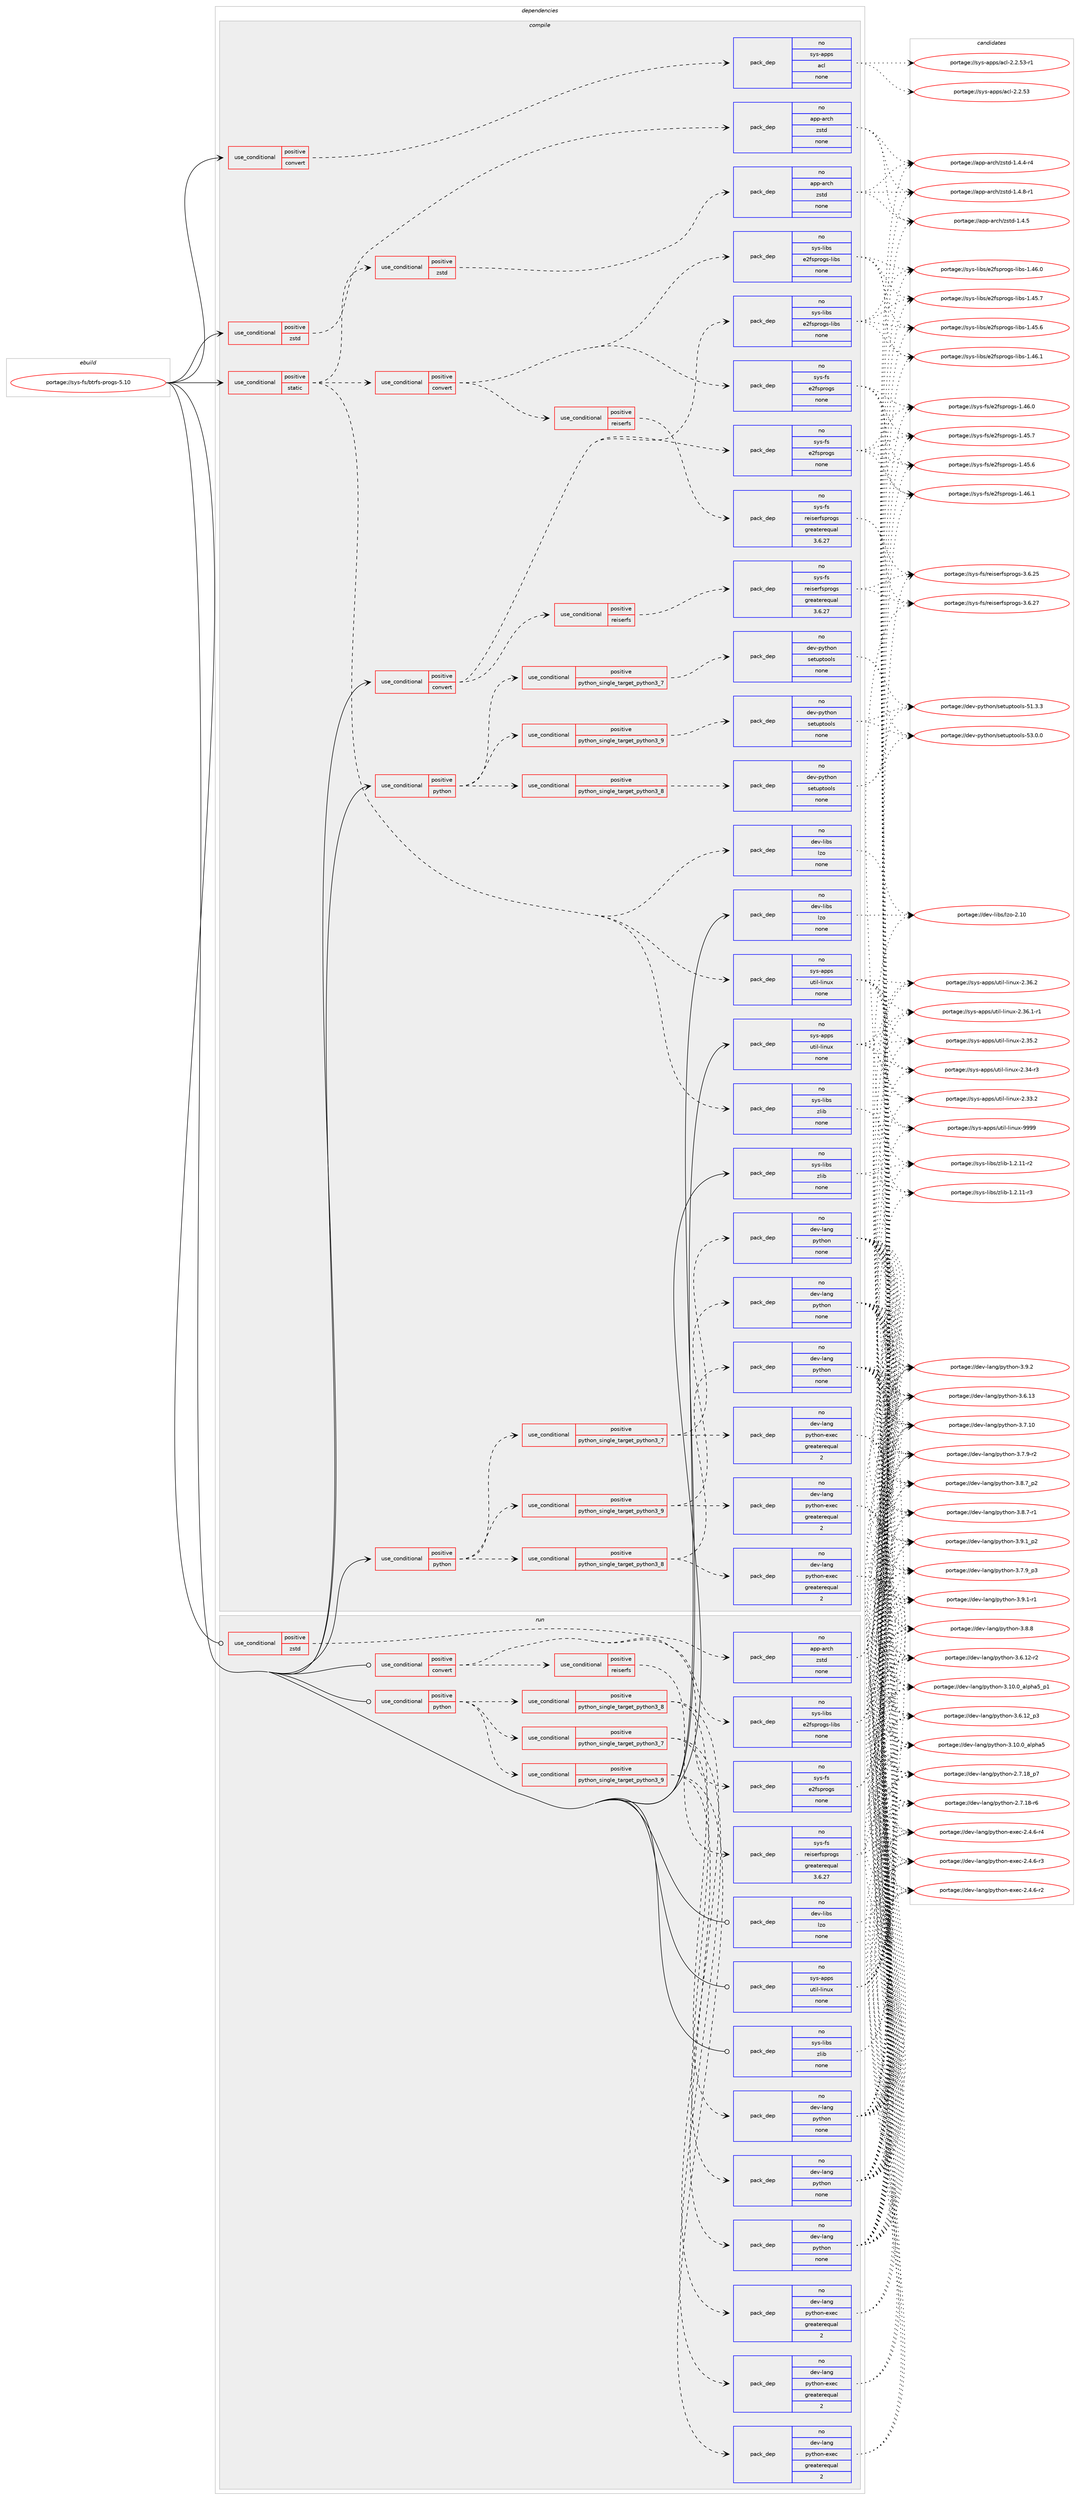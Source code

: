 digraph prolog {

# *************
# Graph options
# *************

newrank=true;
concentrate=true;
compound=true;
graph [rankdir=LR,fontname=Helvetica,fontsize=10,ranksep=1.5];#, ranksep=2.5, nodesep=0.2];
edge  [arrowhead=vee];
node  [fontname=Helvetica,fontsize=10];

# **********
# The ebuild
# **********

subgraph cluster_leftcol {
color=gray;
rank=same;
label=<<i>ebuild</i>>;
id [label="portage://sys-fs/btrfs-progs-5.10", color=red, width=4, href="../sys-fs/btrfs-progs-5.10.svg"];
}

# ****************
# The dependencies
# ****************

subgraph cluster_midcol {
color=gray;
label=<<i>dependencies</i>>;
subgraph cluster_compile {
fillcolor="#eeeeee";
style=filled;
label=<<i>compile</i>>;
subgraph cond944 {
dependency4566 [label=<<TABLE BORDER="0" CELLBORDER="1" CELLSPACING="0" CELLPADDING="4"><TR><TD ROWSPAN="3" CELLPADDING="10">use_conditional</TD></TR><TR><TD>positive</TD></TR><TR><TD>convert</TD></TR></TABLE>>, shape=none, color=red];
subgraph pack3555 {
dependency4567 [label=<<TABLE BORDER="0" CELLBORDER="1" CELLSPACING="0" CELLPADDING="4" WIDTH="220"><TR><TD ROWSPAN="6" CELLPADDING="30">pack_dep</TD></TR><TR><TD WIDTH="110">no</TD></TR><TR><TD>sys-apps</TD></TR><TR><TD>acl</TD></TR><TR><TD>none</TD></TR><TR><TD></TD></TR></TABLE>>, shape=none, color=blue];
}
dependency4566:e -> dependency4567:w [weight=20,style="dashed",arrowhead="vee"];
}
id:e -> dependency4566:w [weight=20,style="solid",arrowhead="vee"];
subgraph cond945 {
dependency4568 [label=<<TABLE BORDER="0" CELLBORDER="1" CELLSPACING="0" CELLPADDING="4"><TR><TD ROWSPAN="3" CELLPADDING="10">use_conditional</TD></TR><TR><TD>positive</TD></TR><TR><TD>convert</TD></TR></TABLE>>, shape=none, color=red];
subgraph pack3556 {
dependency4569 [label=<<TABLE BORDER="0" CELLBORDER="1" CELLSPACING="0" CELLPADDING="4" WIDTH="220"><TR><TD ROWSPAN="6" CELLPADDING="30">pack_dep</TD></TR><TR><TD WIDTH="110">no</TD></TR><TR><TD>sys-fs</TD></TR><TR><TD>e2fsprogs</TD></TR><TR><TD>none</TD></TR><TR><TD></TD></TR></TABLE>>, shape=none, color=blue];
}
dependency4568:e -> dependency4569:w [weight=20,style="dashed",arrowhead="vee"];
subgraph pack3557 {
dependency4570 [label=<<TABLE BORDER="0" CELLBORDER="1" CELLSPACING="0" CELLPADDING="4" WIDTH="220"><TR><TD ROWSPAN="6" CELLPADDING="30">pack_dep</TD></TR><TR><TD WIDTH="110">no</TD></TR><TR><TD>sys-libs</TD></TR><TR><TD>e2fsprogs-libs</TD></TR><TR><TD>none</TD></TR><TR><TD></TD></TR></TABLE>>, shape=none, color=blue];
}
dependency4568:e -> dependency4570:w [weight=20,style="dashed",arrowhead="vee"];
subgraph cond946 {
dependency4571 [label=<<TABLE BORDER="0" CELLBORDER="1" CELLSPACING="0" CELLPADDING="4"><TR><TD ROWSPAN="3" CELLPADDING="10">use_conditional</TD></TR><TR><TD>positive</TD></TR><TR><TD>reiserfs</TD></TR></TABLE>>, shape=none, color=red];
subgraph pack3558 {
dependency4572 [label=<<TABLE BORDER="0" CELLBORDER="1" CELLSPACING="0" CELLPADDING="4" WIDTH="220"><TR><TD ROWSPAN="6" CELLPADDING="30">pack_dep</TD></TR><TR><TD WIDTH="110">no</TD></TR><TR><TD>sys-fs</TD></TR><TR><TD>reiserfsprogs</TD></TR><TR><TD>greaterequal</TD></TR><TR><TD>3.6.27</TD></TR></TABLE>>, shape=none, color=blue];
}
dependency4571:e -> dependency4572:w [weight=20,style="dashed",arrowhead="vee"];
}
dependency4568:e -> dependency4571:w [weight=20,style="dashed",arrowhead="vee"];
}
id:e -> dependency4568:w [weight=20,style="solid",arrowhead="vee"];
subgraph cond947 {
dependency4573 [label=<<TABLE BORDER="0" CELLBORDER="1" CELLSPACING="0" CELLPADDING="4"><TR><TD ROWSPAN="3" CELLPADDING="10">use_conditional</TD></TR><TR><TD>positive</TD></TR><TR><TD>python</TD></TR></TABLE>>, shape=none, color=red];
subgraph cond948 {
dependency4574 [label=<<TABLE BORDER="0" CELLBORDER="1" CELLSPACING="0" CELLPADDING="4"><TR><TD ROWSPAN="3" CELLPADDING="10">use_conditional</TD></TR><TR><TD>positive</TD></TR><TR><TD>python_single_target_python3_7</TD></TR></TABLE>>, shape=none, color=red];
subgraph pack3559 {
dependency4575 [label=<<TABLE BORDER="0" CELLBORDER="1" CELLSPACING="0" CELLPADDING="4" WIDTH="220"><TR><TD ROWSPAN="6" CELLPADDING="30">pack_dep</TD></TR><TR><TD WIDTH="110">no</TD></TR><TR><TD>dev-lang</TD></TR><TR><TD>python</TD></TR><TR><TD>none</TD></TR><TR><TD></TD></TR></TABLE>>, shape=none, color=blue];
}
dependency4574:e -> dependency4575:w [weight=20,style="dashed",arrowhead="vee"];
subgraph pack3560 {
dependency4576 [label=<<TABLE BORDER="0" CELLBORDER="1" CELLSPACING="0" CELLPADDING="4" WIDTH="220"><TR><TD ROWSPAN="6" CELLPADDING="30">pack_dep</TD></TR><TR><TD WIDTH="110">no</TD></TR><TR><TD>dev-lang</TD></TR><TR><TD>python-exec</TD></TR><TR><TD>greaterequal</TD></TR><TR><TD>2</TD></TR></TABLE>>, shape=none, color=blue];
}
dependency4574:e -> dependency4576:w [weight=20,style="dashed",arrowhead="vee"];
}
dependency4573:e -> dependency4574:w [weight=20,style="dashed",arrowhead="vee"];
subgraph cond949 {
dependency4577 [label=<<TABLE BORDER="0" CELLBORDER="1" CELLSPACING="0" CELLPADDING="4"><TR><TD ROWSPAN="3" CELLPADDING="10">use_conditional</TD></TR><TR><TD>positive</TD></TR><TR><TD>python_single_target_python3_8</TD></TR></TABLE>>, shape=none, color=red];
subgraph pack3561 {
dependency4578 [label=<<TABLE BORDER="0" CELLBORDER="1" CELLSPACING="0" CELLPADDING="4" WIDTH="220"><TR><TD ROWSPAN="6" CELLPADDING="30">pack_dep</TD></TR><TR><TD WIDTH="110">no</TD></TR><TR><TD>dev-lang</TD></TR><TR><TD>python</TD></TR><TR><TD>none</TD></TR><TR><TD></TD></TR></TABLE>>, shape=none, color=blue];
}
dependency4577:e -> dependency4578:w [weight=20,style="dashed",arrowhead="vee"];
subgraph pack3562 {
dependency4579 [label=<<TABLE BORDER="0" CELLBORDER="1" CELLSPACING="0" CELLPADDING="4" WIDTH="220"><TR><TD ROWSPAN="6" CELLPADDING="30">pack_dep</TD></TR><TR><TD WIDTH="110">no</TD></TR><TR><TD>dev-lang</TD></TR><TR><TD>python-exec</TD></TR><TR><TD>greaterequal</TD></TR><TR><TD>2</TD></TR></TABLE>>, shape=none, color=blue];
}
dependency4577:e -> dependency4579:w [weight=20,style="dashed",arrowhead="vee"];
}
dependency4573:e -> dependency4577:w [weight=20,style="dashed",arrowhead="vee"];
subgraph cond950 {
dependency4580 [label=<<TABLE BORDER="0" CELLBORDER="1" CELLSPACING="0" CELLPADDING="4"><TR><TD ROWSPAN="3" CELLPADDING="10">use_conditional</TD></TR><TR><TD>positive</TD></TR><TR><TD>python_single_target_python3_9</TD></TR></TABLE>>, shape=none, color=red];
subgraph pack3563 {
dependency4581 [label=<<TABLE BORDER="0" CELLBORDER="1" CELLSPACING="0" CELLPADDING="4" WIDTH="220"><TR><TD ROWSPAN="6" CELLPADDING="30">pack_dep</TD></TR><TR><TD WIDTH="110">no</TD></TR><TR><TD>dev-lang</TD></TR><TR><TD>python</TD></TR><TR><TD>none</TD></TR><TR><TD></TD></TR></TABLE>>, shape=none, color=blue];
}
dependency4580:e -> dependency4581:w [weight=20,style="dashed",arrowhead="vee"];
subgraph pack3564 {
dependency4582 [label=<<TABLE BORDER="0" CELLBORDER="1" CELLSPACING="0" CELLPADDING="4" WIDTH="220"><TR><TD ROWSPAN="6" CELLPADDING="30">pack_dep</TD></TR><TR><TD WIDTH="110">no</TD></TR><TR><TD>dev-lang</TD></TR><TR><TD>python-exec</TD></TR><TR><TD>greaterequal</TD></TR><TR><TD>2</TD></TR></TABLE>>, shape=none, color=blue];
}
dependency4580:e -> dependency4582:w [weight=20,style="dashed",arrowhead="vee"];
}
dependency4573:e -> dependency4580:w [weight=20,style="dashed",arrowhead="vee"];
}
id:e -> dependency4573:w [weight=20,style="solid",arrowhead="vee"];
subgraph cond951 {
dependency4583 [label=<<TABLE BORDER="0" CELLBORDER="1" CELLSPACING="0" CELLPADDING="4"><TR><TD ROWSPAN="3" CELLPADDING="10">use_conditional</TD></TR><TR><TD>positive</TD></TR><TR><TD>python</TD></TR></TABLE>>, shape=none, color=red];
subgraph cond952 {
dependency4584 [label=<<TABLE BORDER="0" CELLBORDER="1" CELLSPACING="0" CELLPADDING="4"><TR><TD ROWSPAN="3" CELLPADDING="10">use_conditional</TD></TR><TR><TD>positive</TD></TR><TR><TD>python_single_target_python3_7</TD></TR></TABLE>>, shape=none, color=red];
subgraph pack3565 {
dependency4585 [label=<<TABLE BORDER="0" CELLBORDER="1" CELLSPACING="0" CELLPADDING="4" WIDTH="220"><TR><TD ROWSPAN="6" CELLPADDING="30">pack_dep</TD></TR><TR><TD WIDTH="110">no</TD></TR><TR><TD>dev-python</TD></TR><TR><TD>setuptools</TD></TR><TR><TD>none</TD></TR><TR><TD></TD></TR></TABLE>>, shape=none, color=blue];
}
dependency4584:e -> dependency4585:w [weight=20,style="dashed",arrowhead="vee"];
}
dependency4583:e -> dependency4584:w [weight=20,style="dashed",arrowhead="vee"];
subgraph cond953 {
dependency4586 [label=<<TABLE BORDER="0" CELLBORDER="1" CELLSPACING="0" CELLPADDING="4"><TR><TD ROWSPAN="3" CELLPADDING="10">use_conditional</TD></TR><TR><TD>positive</TD></TR><TR><TD>python_single_target_python3_8</TD></TR></TABLE>>, shape=none, color=red];
subgraph pack3566 {
dependency4587 [label=<<TABLE BORDER="0" CELLBORDER="1" CELLSPACING="0" CELLPADDING="4" WIDTH="220"><TR><TD ROWSPAN="6" CELLPADDING="30">pack_dep</TD></TR><TR><TD WIDTH="110">no</TD></TR><TR><TD>dev-python</TD></TR><TR><TD>setuptools</TD></TR><TR><TD>none</TD></TR><TR><TD></TD></TR></TABLE>>, shape=none, color=blue];
}
dependency4586:e -> dependency4587:w [weight=20,style="dashed",arrowhead="vee"];
}
dependency4583:e -> dependency4586:w [weight=20,style="dashed",arrowhead="vee"];
subgraph cond954 {
dependency4588 [label=<<TABLE BORDER="0" CELLBORDER="1" CELLSPACING="0" CELLPADDING="4"><TR><TD ROWSPAN="3" CELLPADDING="10">use_conditional</TD></TR><TR><TD>positive</TD></TR><TR><TD>python_single_target_python3_9</TD></TR></TABLE>>, shape=none, color=red];
subgraph pack3567 {
dependency4589 [label=<<TABLE BORDER="0" CELLBORDER="1" CELLSPACING="0" CELLPADDING="4" WIDTH="220"><TR><TD ROWSPAN="6" CELLPADDING="30">pack_dep</TD></TR><TR><TD WIDTH="110">no</TD></TR><TR><TD>dev-python</TD></TR><TR><TD>setuptools</TD></TR><TR><TD>none</TD></TR><TR><TD></TD></TR></TABLE>>, shape=none, color=blue];
}
dependency4588:e -> dependency4589:w [weight=20,style="dashed",arrowhead="vee"];
}
dependency4583:e -> dependency4588:w [weight=20,style="dashed",arrowhead="vee"];
}
id:e -> dependency4583:w [weight=20,style="solid",arrowhead="vee"];
subgraph cond955 {
dependency4590 [label=<<TABLE BORDER="0" CELLBORDER="1" CELLSPACING="0" CELLPADDING="4"><TR><TD ROWSPAN="3" CELLPADDING="10">use_conditional</TD></TR><TR><TD>positive</TD></TR><TR><TD>static</TD></TR></TABLE>>, shape=none, color=red];
subgraph pack3568 {
dependency4591 [label=<<TABLE BORDER="0" CELLBORDER="1" CELLSPACING="0" CELLPADDING="4" WIDTH="220"><TR><TD ROWSPAN="6" CELLPADDING="30">pack_dep</TD></TR><TR><TD WIDTH="110">no</TD></TR><TR><TD>dev-libs</TD></TR><TR><TD>lzo</TD></TR><TR><TD>none</TD></TR><TR><TD></TD></TR></TABLE>>, shape=none, color=blue];
}
dependency4590:e -> dependency4591:w [weight=20,style="dashed",arrowhead="vee"];
subgraph pack3569 {
dependency4592 [label=<<TABLE BORDER="0" CELLBORDER="1" CELLSPACING="0" CELLPADDING="4" WIDTH="220"><TR><TD ROWSPAN="6" CELLPADDING="30">pack_dep</TD></TR><TR><TD WIDTH="110">no</TD></TR><TR><TD>sys-apps</TD></TR><TR><TD>util-linux</TD></TR><TR><TD>none</TD></TR><TR><TD></TD></TR></TABLE>>, shape=none, color=blue];
}
dependency4590:e -> dependency4592:w [weight=20,style="dashed",arrowhead="vee"];
subgraph pack3570 {
dependency4593 [label=<<TABLE BORDER="0" CELLBORDER="1" CELLSPACING="0" CELLPADDING="4" WIDTH="220"><TR><TD ROWSPAN="6" CELLPADDING="30">pack_dep</TD></TR><TR><TD WIDTH="110">no</TD></TR><TR><TD>sys-libs</TD></TR><TR><TD>zlib</TD></TR><TR><TD>none</TD></TR><TR><TD></TD></TR></TABLE>>, shape=none, color=blue];
}
dependency4590:e -> dependency4593:w [weight=20,style="dashed",arrowhead="vee"];
subgraph cond956 {
dependency4594 [label=<<TABLE BORDER="0" CELLBORDER="1" CELLSPACING="0" CELLPADDING="4"><TR><TD ROWSPAN="3" CELLPADDING="10">use_conditional</TD></TR><TR><TD>positive</TD></TR><TR><TD>convert</TD></TR></TABLE>>, shape=none, color=red];
subgraph pack3571 {
dependency4595 [label=<<TABLE BORDER="0" CELLBORDER="1" CELLSPACING="0" CELLPADDING="4" WIDTH="220"><TR><TD ROWSPAN="6" CELLPADDING="30">pack_dep</TD></TR><TR><TD WIDTH="110">no</TD></TR><TR><TD>sys-fs</TD></TR><TR><TD>e2fsprogs</TD></TR><TR><TD>none</TD></TR><TR><TD></TD></TR></TABLE>>, shape=none, color=blue];
}
dependency4594:e -> dependency4595:w [weight=20,style="dashed",arrowhead="vee"];
subgraph pack3572 {
dependency4596 [label=<<TABLE BORDER="0" CELLBORDER="1" CELLSPACING="0" CELLPADDING="4" WIDTH="220"><TR><TD ROWSPAN="6" CELLPADDING="30">pack_dep</TD></TR><TR><TD WIDTH="110">no</TD></TR><TR><TD>sys-libs</TD></TR><TR><TD>e2fsprogs-libs</TD></TR><TR><TD>none</TD></TR><TR><TD></TD></TR></TABLE>>, shape=none, color=blue];
}
dependency4594:e -> dependency4596:w [weight=20,style="dashed",arrowhead="vee"];
subgraph cond957 {
dependency4597 [label=<<TABLE BORDER="0" CELLBORDER="1" CELLSPACING="0" CELLPADDING="4"><TR><TD ROWSPAN="3" CELLPADDING="10">use_conditional</TD></TR><TR><TD>positive</TD></TR><TR><TD>reiserfs</TD></TR></TABLE>>, shape=none, color=red];
subgraph pack3573 {
dependency4598 [label=<<TABLE BORDER="0" CELLBORDER="1" CELLSPACING="0" CELLPADDING="4" WIDTH="220"><TR><TD ROWSPAN="6" CELLPADDING="30">pack_dep</TD></TR><TR><TD WIDTH="110">no</TD></TR><TR><TD>sys-fs</TD></TR><TR><TD>reiserfsprogs</TD></TR><TR><TD>greaterequal</TD></TR><TR><TD>3.6.27</TD></TR></TABLE>>, shape=none, color=blue];
}
dependency4597:e -> dependency4598:w [weight=20,style="dashed",arrowhead="vee"];
}
dependency4594:e -> dependency4597:w [weight=20,style="dashed",arrowhead="vee"];
}
dependency4590:e -> dependency4594:w [weight=20,style="dashed",arrowhead="vee"];
subgraph cond958 {
dependency4599 [label=<<TABLE BORDER="0" CELLBORDER="1" CELLSPACING="0" CELLPADDING="4"><TR><TD ROWSPAN="3" CELLPADDING="10">use_conditional</TD></TR><TR><TD>positive</TD></TR><TR><TD>zstd</TD></TR></TABLE>>, shape=none, color=red];
subgraph pack3574 {
dependency4600 [label=<<TABLE BORDER="0" CELLBORDER="1" CELLSPACING="0" CELLPADDING="4" WIDTH="220"><TR><TD ROWSPAN="6" CELLPADDING="30">pack_dep</TD></TR><TR><TD WIDTH="110">no</TD></TR><TR><TD>app-arch</TD></TR><TR><TD>zstd</TD></TR><TR><TD>none</TD></TR><TR><TD></TD></TR></TABLE>>, shape=none, color=blue];
}
dependency4599:e -> dependency4600:w [weight=20,style="dashed",arrowhead="vee"];
}
dependency4590:e -> dependency4599:w [weight=20,style="dashed",arrowhead="vee"];
}
id:e -> dependency4590:w [weight=20,style="solid",arrowhead="vee"];
subgraph cond959 {
dependency4601 [label=<<TABLE BORDER="0" CELLBORDER="1" CELLSPACING="0" CELLPADDING="4"><TR><TD ROWSPAN="3" CELLPADDING="10">use_conditional</TD></TR><TR><TD>positive</TD></TR><TR><TD>zstd</TD></TR></TABLE>>, shape=none, color=red];
subgraph pack3575 {
dependency4602 [label=<<TABLE BORDER="0" CELLBORDER="1" CELLSPACING="0" CELLPADDING="4" WIDTH="220"><TR><TD ROWSPAN="6" CELLPADDING="30">pack_dep</TD></TR><TR><TD WIDTH="110">no</TD></TR><TR><TD>app-arch</TD></TR><TR><TD>zstd</TD></TR><TR><TD>none</TD></TR><TR><TD></TD></TR></TABLE>>, shape=none, color=blue];
}
dependency4601:e -> dependency4602:w [weight=20,style="dashed",arrowhead="vee"];
}
id:e -> dependency4601:w [weight=20,style="solid",arrowhead="vee"];
subgraph pack3576 {
dependency4603 [label=<<TABLE BORDER="0" CELLBORDER="1" CELLSPACING="0" CELLPADDING="4" WIDTH="220"><TR><TD ROWSPAN="6" CELLPADDING="30">pack_dep</TD></TR><TR><TD WIDTH="110">no</TD></TR><TR><TD>dev-libs</TD></TR><TR><TD>lzo</TD></TR><TR><TD>none</TD></TR><TR><TD></TD></TR></TABLE>>, shape=none, color=blue];
}
id:e -> dependency4603:w [weight=20,style="solid",arrowhead="vee"];
subgraph pack3577 {
dependency4604 [label=<<TABLE BORDER="0" CELLBORDER="1" CELLSPACING="0" CELLPADDING="4" WIDTH="220"><TR><TD ROWSPAN="6" CELLPADDING="30">pack_dep</TD></TR><TR><TD WIDTH="110">no</TD></TR><TR><TD>sys-apps</TD></TR><TR><TD>util-linux</TD></TR><TR><TD>none</TD></TR><TR><TD></TD></TR></TABLE>>, shape=none, color=blue];
}
id:e -> dependency4604:w [weight=20,style="solid",arrowhead="vee"];
subgraph pack3578 {
dependency4605 [label=<<TABLE BORDER="0" CELLBORDER="1" CELLSPACING="0" CELLPADDING="4" WIDTH="220"><TR><TD ROWSPAN="6" CELLPADDING="30">pack_dep</TD></TR><TR><TD WIDTH="110">no</TD></TR><TR><TD>sys-libs</TD></TR><TR><TD>zlib</TD></TR><TR><TD>none</TD></TR><TR><TD></TD></TR></TABLE>>, shape=none, color=blue];
}
id:e -> dependency4605:w [weight=20,style="solid",arrowhead="vee"];
}
subgraph cluster_compileandrun {
fillcolor="#eeeeee";
style=filled;
label=<<i>compile and run</i>>;
}
subgraph cluster_run {
fillcolor="#eeeeee";
style=filled;
label=<<i>run</i>>;
subgraph cond960 {
dependency4606 [label=<<TABLE BORDER="0" CELLBORDER="1" CELLSPACING="0" CELLPADDING="4"><TR><TD ROWSPAN="3" CELLPADDING="10">use_conditional</TD></TR><TR><TD>positive</TD></TR><TR><TD>convert</TD></TR></TABLE>>, shape=none, color=red];
subgraph pack3579 {
dependency4607 [label=<<TABLE BORDER="0" CELLBORDER="1" CELLSPACING="0" CELLPADDING="4" WIDTH="220"><TR><TD ROWSPAN="6" CELLPADDING="30">pack_dep</TD></TR><TR><TD WIDTH="110">no</TD></TR><TR><TD>sys-fs</TD></TR><TR><TD>e2fsprogs</TD></TR><TR><TD>none</TD></TR><TR><TD></TD></TR></TABLE>>, shape=none, color=blue];
}
dependency4606:e -> dependency4607:w [weight=20,style="dashed",arrowhead="vee"];
subgraph pack3580 {
dependency4608 [label=<<TABLE BORDER="0" CELLBORDER="1" CELLSPACING="0" CELLPADDING="4" WIDTH="220"><TR><TD ROWSPAN="6" CELLPADDING="30">pack_dep</TD></TR><TR><TD WIDTH="110">no</TD></TR><TR><TD>sys-libs</TD></TR><TR><TD>e2fsprogs-libs</TD></TR><TR><TD>none</TD></TR><TR><TD></TD></TR></TABLE>>, shape=none, color=blue];
}
dependency4606:e -> dependency4608:w [weight=20,style="dashed",arrowhead="vee"];
subgraph cond961 {
dependency4609 [label=<<TABLE BORDER="0" CELLBORDER="1" CELLSPACING="0" CELLPADDING="4"><TR><TD ROWSPAN="3" CELLPADDING="10">use_conditional</TD></TR><TR><TD>positive</TD></TR><TR><TD>reiserfs</TD></TR></TABLE>>, shape=none, color=red];
subgraph pack3581 {
dependency4610 [label=<<TABLE BORDER="0" CELLBORDER="1" CELLSPACING="0" CELLPADDING="4" WIDTH="220"><TR><TD ROWSPAN="6" CELLPADDING="30">pack_dep</TD></TR><TR><TD WIDTH="110">no</TD></TR><TR><TD>sys-fs</TD></TR><TR><TD>reiserfsprogs</TD></TR><TR><TD>greaterequal</TD></TR><TR><TD>3.6.27</TD></TR></TABLE>>, shape=none, color=blue];
}
dependency4609:e -> dependency4610:w [weight=20,style="dashed",arrowhead="vee"];
}
dependency4606:e -> dependency4609:w [weight=20,style="dashed",arrowhead="vee"];
}
id:e -> dependency4606:w [weight=20,style="solid",arrowhead="odot"];
subgraph cond962 {
dependency4611 [label=<<TABLE BORDER="0" CELLBORDER="1" CELLSPACING="0" CELLPADDING="4"><TR><TD ROWSPAN="3" CELLPADDING="10">use_conditional</TD></TR><TR><TD>positive</TD></TR><TR><TD>python</TD></TR></TABLE>>, shape=none, color=red];
subgraph cond963 {
dependency4612 [label=<<TABLE BORDER="0" CELLBORDER="1" CELLSPACING="0" CELLPADDING="4"><TR><TD ROWSPAN="3" CELLPADDING="10">use_conditional</TD></TR><TR><TD>positive</TD></TR><TR><TD>python_single_target_python3_7</TD></TR></TABLE>>, shape=none, color=red];
subgraph pack3582 {
dependency4613 [label=<<TABLE BORDER="0" CELLBORDER="1" CELLSPACING="0" CELLPADDING="4" WIDTH="220"><TR><TD ROWSPAN="6" CELLPADDING="30">pack_dep</TD></TR><TR><TD WIDTH="110">no</TD></TR><TR><TD>dev-lang</TD></TR><TR><TD>python</TD></TR><TR><TD>none</TD></TR><TR><TD></TD></TR></TABLE>>, shape=none, color=blue];
}
dependency4612:e -> dependency4613:w [weight=20,style="dashed",arrowhead="vee"];
subgraph pack3583 {
dependency4614 [label=<<TABLE BORDER="0" CELLBORDER="1" CELLSPACING="0" CELLPADDING="4" WIDTH="220"><TR><TD ROWSPAN="6" CELLPADDING="30">pack_dep</TD></TR><TR><TD WIDTH="110">no</TD></TR><TR><TD>dev-lang</TD></TR><TR><TD>python-exec</TD></TR><TR><TD>greaterequal</TD></TR><TR><TD>2</TD></TR></TABLE>>, shape=none, color=blue];
}
dependency4612:e -> dependency4614:w [weight=20,style="dashed",arrowhead="vee"];
}
dependency4611:e -> dependency4612:w [weight=20,style="dashed",arrowhead="vee"];
subgraph cond964 {
dependency4615 [label=<<TABLE BORDER="0" CELLBORDER="1" CELLSPACING="0" CELLPADDING="4"><TR><TD ROWSPAN="3" CELLPADDING="10">use_conditional</TD></TR><TR><TD>positive</TD></TR><TR><TD>python_single_target_python3_8</TD></TR></TABLE>>, shape=none, color=red];
subgraph pack3584 {
dependency4616 [label=<<TABLE BORDER="0" CELLBORDER="1" CELLSPACING="0" CELLPADDING="4" WIDTH="220"><TR><TD ROWSPAN="6" CELLPADDING="30">pack_dep</TD></TR><TR><TD WIDTH="110">no</TD></TR><TR><TD>dev-lang</TD></TR><TR><TD>python</TD></TR><TR><TD>none</TD></TR><TR><TD></TD></TR></TABLE>>, shape=none, color=blue];
}
dependency4615:e -> dependency4616:w [weight=20,style="dashed",arrowhead="vee"];
subgraph pack3585 {
dependency4617 [label=<<TABLE BORDER="0" CELLBORDER="1" CELLSPACING="0" CELLPADDING="4" WIDTH="220"><TR><TD ROWSPAN="6" CELLPADDING="30">pack_dep</TD></TR><TR><TD WIDTH="110">no</TD></TR><TR><TD>dev-lang</TD></TR><TR><TD>python-exec</TD></TR><TR><TD>greaterequal</TD></TR><TR><TD>2</TD></TR></TABLE>>, shape=none, color=blue];
}
dependency4615:e -> dependency4617:w [weight=20,style="dashed",arrowhead="vee"];
}
dependency4611:e -> dependency4615:w [weight=20,style="dashed",arrowhead="vee"];
subgraph cond965 {
dependency4618 [label=<<TABLE BORDER="0" CELLBORDER="1" CELLSPACING="0" CELLPADDING="4"><TR><TD ROWSPAN="3" CELLPADDING="10">use_conditional</TD></TR><TR><TD>positive</TD></TR><TR><TD>python_single_target_python3_9</TD></TR></TABLE>>, shape=none, color=red];
subgraph pack3586 {
dependency4619 [label=<<TABLE BORDER="0" CELLBORDER="1" CELLSPACING="0" CELLPADDING="4" WIDTH="220"><TR><TD ROWSPAN="6" CELLPADDING="30">pack_dep</TD></TR><TR><TD WIDTH="110">no</TD></TR><TR><TD>dev-lang</TD></TR><TR><TD>python</TD></TR><TR><TD>none</TD></TR><TR><TD></TD></TR></TABLE>>, shape=none, color=blue];
}
dependency4618:e -> dependency4619:w [weight=20,style="dashed",arrowhead="vee"];
subgraph pack3587 {
dependency4620 [label=<<TABLE BORDER="0" CELLBORDER="1" CELLSPACING="0" CELLPADDING="4" WIDTH="220"><TR><TD ROWSPAN="6" CELLPADDING="30">pack_dep</TD></TR><TR><TD WIDTH="110">no</TD></TR><TR><TD>dev-lang</TD></TR><TR><TD>python-exec</TD></TR><TR><TD>greaterequal</TD></TR><TR><TD>2</TD></TR></TABLE>>, shape=none, color=blue];
}
dependency4618:e -> dependency4620:w [weight=20,style="dashed",arrowhead="vee"];
}
dependency4611:e -> dependency4618:w [weight=20,style="dashed",arrowhead="vee"];
}
id:e -> dependency4611:w [weight=20,style="solid",arrowhead="odot"];
subgraph cond966 {
dependency4621 [label=<<TABLE BORDER="0" CELLBORDER="1" CELLSPACING="0" CELLPADDING="4"><TR><TD ROWSPAN="3" CELLPADDING="10">use_conditional</TD></TR><TR><TD>positive</TD></TR><TR><TD>zstd</TD></TR></TABLE>>, shape=none, color=red];
subgraph pack3588 {
dependency4622 [label=<<TABLE BORDER="0" CELLBORDER="1" CELLSPACING="0" CELLPADDING="4" WIDTH="220"><TR><TD ROWSPAN="6" CELLPADDING="30">pack_dep</TD></TR><TR><TD WIDTH="110">no</TD></TR><TR><TD>app-arch</TD></TR><TR><TD>zstd</TD></TR><TR><TD>none</TD></TR><TR><TD></TD></TR></TABLE>>, shape=none, color=blue];
}
dependency4621:e -> dependency4622:w [weight=20,style="dashed",arrowhead="vee"];
}
id:e -> dependency4621:w [weight=20,style="solid",arrowhead="odot"];
subgraph pack3589 {
dependency4623 [label=<<TABLE BORDER="0" CELLBORDER="1" CELLSPACING="0" CELLPADDING="4" WIDTH="220"><TR><TD ROWSPAN="6" CELLPADDING="30">pack_dep</TD></TR><TR><TD WIDTH="110">no</TD></TR><TR><TD>dev-libs</TD></TR><TR><TD>lzo</TD></TR><TR><TD>none</TD></TR><TR><TD></TD></TR></TABLE>>, shape=none, color=blue];
}
id:e -> dependency4623:w [weight=20,style="solid",arrowhead="odot"];
subgraph pack3590 {
dependency4624 [label=<<TABLE BORDER="0" CELLBORDER="1" CELLSPACING="0" CELLPADDING="4" WIDTH="220"><TR><TD ROWSPAN="6" CELLPADDING="30">pack_dep</TD></TR><TR><TD WIDTH="110">no</TD></TR><TR><TD>sys-apps</TD></TR><TR><TD>util-linux</TD></TR><TR><TD>none</TD></TR><TR><TD></TD></TR></TABLE>>, shape=none, color=blue];
}
id:e -> dependency4624:w [weight=20,style="solid",arrowhead="odot"];
subgraph pack3591 {
dependency4625 [label=<<TABLE BORDER="0" CELLBORDER="1" CELLSPACING="0" CELLPADDING="4" WIDTH="220"><TR><TD ROWSPAN="6" CELLPADDING="30">pack_dep</TD></TR><TR><TD WIDTH="110">no</TD></TR><TR><TD>sys-libs</TD></TR><TR><TD>zlib</TD></TR><TR><TD>none</TD></TR><TR><TD></TD></TR></TABLE>>, shape=none, color=blue];
}
id:e -> dependency4625:w [weight=20,style="solid",arrowhead="odot"];
}
}

# **************
# The candidates
# **************

subgraph cluster_choices {
rank=same;
color=gray;
label=<<i>candidates</i>>;

subgraph choice3555 {
color=black;
nodesep=1;
choice1151211154597112112115479799108455046504653514511449 [label="portage://sys-apps/acl-2.2.53-r1", color=red, width=4,href="../sys-apps/acl-2.2.53-r1.svg"];
choice115121115459711211211547979910845504650465351 [label="portage://sys-apps/acl-2.2.53", color=red, width=4,href="../sys-apps/acl-2.2.53.svg"];
dependency4567:e -> choice1151211154597112112115479799108455046504653514511449:w [style=dotted,weight="100"];
dependency4567:e -> choice115121115459711211211547979910845504650465351:w [style=dotted,weight="100"];
}
subgraph choice3556 {
color=black;
nodesep=1;
choice11512111545102115471015010211511211411110311545494652544649 [label="portage://sys-fs/e2fsprogs-1.46.1", color=red, width=4,href="../sys-fs/e2fsprogs-1.46.1.svg"];
choice11512111545102115471015010211511211411110311545494652544648 [label="portage://sys-fs/e2fsprogs-1.46.0", color=red, width=4,href="../sys-fs/e2fsprogs-1.46.0.svg"];
choice11512111545102115471015010211511211411110311545494652534655 [label="portage://sys-fs/e2fsprogs-1.45.7", color=red, width=4,href="../sys-fs/e2fsprogs-1.45.7.svg"];
choice11512111545102115471015010211511211411110311545494652534654 [label="portage://sys-fs/e2fsprogs-1.45.6", color=red, width=4,href="../sys-fs/e2fsprogs-1.45.6.svg"];
dependency4569:e -> choice11512111545102115471015010211511211411110311545494652544649:w [style=dotted,weight="100"];
dependency4569:e -> choice11512111545102115471015010211511211411110311545494652544648:w [style=dotted,weight="100"];
dependency4569:e -> choice11512111545102115471015010211511211411110311545494652534655:w [style=dotted,weight="100"];
dependency4569:e -> choice11512111545102115471015010211511211411110311545494652534654:w [style=dotted,weight="100"];
}
subgraph choice3557 {
color=black;
nodesep=1;
choice11512111545108105981154710150102115112114111103115451081059811545494652544649 [label="portage://sys-libs/e2fsprogs-libs-1.46.1", color=red, width=4,href="../sys-libs/e2fsprogs-libs-1.46.1.svg"];
choice11512111545108105981154710150102115112114111103115451081059811545494652544648 [label="portage://sys-libs/e2fsprogs-libs-1.46.0", color=red, width=4,href="../sys-libs/e2fsprogs-libs-1.46.0.svg"];
choice11512111545108105981154710150102115112114111103115451081059811545494652534655 [label="portage://sys-libs/e2fsprogs-libs-1.45.7", color=red, width=4,href="../sys-libs/e2fsprogs-libs-1.45.7.svg"];
choice11512111545108105981154710150102115112114111103115451081059811545494652534654 [label="portage://sys-libs/e2fsprogs-libs-1.45.6", color=red, width=4,href="../sys-libs/e2fsprogs-libs-1.45.6.svg"];
dependency4570:e -> choice11512111545108105981154710150102115112114111103115451081059811545494652544649:w [style=dotted,weight="100"];
dependency4570:e -> choice11512111545108105981154710150102115112114111103115451081059811545494652544648:w [style=dotted,weight="100"];
dependency4570:e -> choice11512111545108105981154710150102115112114111103115451081059811545494652534655:w [style=dotted,weight="100"];
dependency4570:e -> choice11512111545108105981154710150102115112114111103115451081059811545494652534654:w [style=dotted,weight="100"];
}
subgraph choice3558 {
color=black;
nodesep=1;
choice115121115451021154711410110511510111410211511211411110311545514654465055 [label="portage://sys-fs/reiserfsprogs-3.6.27", color=red, width=4,href="../sys-fs/reiserfsprogs-3.6.27.svg"];
choice115121115451021154711410110511510111410211511211411110311545514654465053 [label="portage://sys-fs/reiserfsprogs-3.6.25", color=red, width=4,href="../sys-fs/reiserfsprogs-3.6.25.svg"];
dependency4572:e -> choice115121115451021154711410110511510111410211511211411110311545514654465055:w [style=dotted,weight="100"];
dependency4572:e -> choice115121115451021154711410110511510111410211511211411110311545514654465053:w [style=dotted,weight="100"];
}
subgraph choice3559 {
color=black;
nodesep=1;
choice100101118451089711010347112121116104111110455146574650 [label="portage://dev-lang/python-3.9.2", color=red, width=4,href="../dev-lang/python-3.9.2.svg"];
choice1001011184510897110103471121211161041111104551465746499511250 [label="portage://dev-lang/python-3.9.1_p2", color=red, width=4,href="../dev-lang/python-3.9.1_p2.svg"];
choice1001011184510897110103471121211161041111104551465746494511449 [label="portage://dev-lang/python-3.9.1-r1", color=red, width=4,href="../dev-lang/python-3.9.1-r1.svg"];
choice100101118451089711010347112121116104111110455146564656 [label="portage://dev-lang/python-3.8.8", color=red, width=4,href="../dev-lang/python-3.8.8.svg"];
choice1001011184510897110103471121211161041111104551465646559511250 [label="portage://dev-lang/python-3.8.7_p2", color=red, width=4,href="../dev-lang/python-3.8.7_p2.svg"];
choice1001011184510897110103471121211161041111104551465646554511449 [label="portage://dev-lang/python-3.8.7-r1", color=red, width=4,href="../dev-lang/python-3.8.7-r1.svg"];
choice1001011184510897110103471121211161041111104551465546579511251 [label="portage://dev-lang/python-3.7.9_p3", color=red, width=4,href="../dev-lang/python-3.7.9_p3.svg"];
choice1001011184510897110103471121211161041111104551465546574511450 [label="portage://dev-lang/python-3.7.9-r2", color=red, width=4,href="../dev-lang/python-3.7.9-r2.svg"];
choice10010111845108971101034711212111610411111045514655464948 [label="portage://dev-lang/python-3.7.10", color=red, width=4,href="../dev-lang/python-3.7.10.svg"];
choice10010111845108971101034711212111610411111045514654464951 [label="portage://dev-lang/python-3.6.13", color=red, width=4,href="../dev-lang/python-3.6.13.svg"];
choice100101118451089711010347112121116104111110455146544649509511251 [label="portage://dev-lang/python-3.6.12_p3", color=red, width=4,href="../dev-lang/python-3.6.12_p3.svg"];
choice100101118451089711010347112121116104111110455146544649504511450 [label="portage://dev-lang/python-3.6.12-r2", color=red, width=4,href="../dev-lang/python-3.6.12-r2.svg"];
choice10010111845108971101034711212111610411111045514649484648959710811210497539511249 [label="portage://dev-lang/python-3.10.0_alpha5_p1", color=red, width=4,href="../dev-lang/python-3.10.0_alpha5_p1.svg"];
choice1001011184510897110103471121211161041111104551464948464895971081121049753 [label="portage://dev-lang/python-3.10.0_alpha5", color=red, width=4,href="../dev-lang/python-3.10.0_alpha5.svg"];
choice100101118451089711010347112121116104111110455046554649569511255 [label="portage://dev-lang/python-2.7.18_p7", color=red, width=4,href="../dev-lang/python-2.7.18_p7.svg"];
choice100101118451089711010347112121116104111110455046554649564511454 [label="portage://dev-lang/python-2.7.18-r6", color=red, width=4,href="../dev-lang/python-2.7.18-r6.svg"];
dependency4575:e -> choice100101118451089711010347112121116104111110455146574650:w [style=dotted,weight="100"];
dependency4575:e -> choice1001011184510897110103471121211161041111104551465746499511250:w [style=dotted,weight="100"];
dependency4575:e -> choice1001011184510897110103471121211161041111104551465746494511449:w [style=dotted,weight="100"];
dependency4575:e -> choice100101118451089711010347112121116104111110455146564656:w [style=dotted,weight="100"];
dependency4575:e -> choice1001011184510897110103471121211161041111104551465646559511250:w [style=dotted,weight="100"];
dependency4575:e -> choice1001011184510897110103471121211161041111104551465646554511449:w [style=dotted,weight="100"];
dependency4575:e -> choice1001011184510897110103471121211161041111104551465546579511251:w [style=dotted,weight="100"];
dependency4575:e -> choice1001011184510897110103471121211161041111104551465546574511450:w [style=dotted,weight="100"];
dependency4575:e -> choice10010111845108971101034711212111610411111045514655464948:w [style=dotted,weight="100"];
dependency4575:e -> choice10010111845108971101034711212111610411111045514654464951:w [style=dotted,weight="100"];
dependency4575:e -> choice100101118451089711010347112121116104111110455146544649509511251:w [style=dotted,weight="100"];
dependency4575:e -> choice100101118451089711010347112121116104111110455146544649504511450:w [style=dotted,weight="100"];
dependency4575:e -> choice10010111845108971101034711212111610411111045514649484648959710811210497539511249:w [style=dotted,weight="100"];
dependency4575:e -> choice1001011184510897110103471121211161041111104551464948464895971081121049753:w [style=dotted,weight="100"];
dependency4575:e -> choice100101118451089711010347112121116104111110455046554649569511255:w [style=dotted,weight="100"];
dependency4575:e -> choice100101118451089711010347112121116104111110455046554649564511454:w [style=dotted,weight="100"];
}
subgraph choice3560 {
color=black;
nodesep=1;
choice10010111845108971101034711212111610411111045101120101994550465246544511452 [label="portage://dev-lang/python-exec-2.4.6-r4", color=red, width=4,href="../dev-lang/python-exec-2.4.6-r4.svg"];
choice10010111845108971101034711212111610411111045101120101994550465246544511451 [label="portage://dev-lang/python-exec-2.4.6-r3", color=red, width=4,href="../dev-lang/python-exec-2.4.6-r3.svg"];
choice10010111845108971101034711212111610411111045101120101994550465246544511450 [label="portage://dev-lang/python-exec-2.4.6-r2", color=red, width=4,href="../dev-lang/python-exec-2.4.6-r2.svg"];
dependency4576:e -> choice10010111845108971101034711212111610411111045101120101994550465246544511452:w [style=dotted,weight="100"];
dependency4576:e -> choice10010111845108971101034711212111610411111045101120101994550465246544511451:w [style=dotted,weight="100"];
dependency4576:e -> choice10010111845108971101034711212111610411111045101120101994550465246544511450:w [style=dotted,weight="100"];
}
subgraph choice3561 {
color=black;
nodesep=1;
choice100101118451089711010347112121116104111110455146574650 [label="portage://dev-lang/python-3.9.2", color=red, width=4,href="../dev-lang/python-3.9.2.svg"];
choice1001011184510897110103471121211161041111104551465746499511250 [label="portage://dev-lang/python-3.9.1_p2", color=red, width=4,href="../dev-lang/python-3.9.1_p2.svg"];
choice1001011184510897110103471121211161041111104551465746494511449 [label="portage://dev-lang/python-3.9.1-r1", color=red, width=4,href="../dev-lang/python-3.9.1-r1.svg"];
choice100101118451089711010347112121116104111110455146564656 [label="portage://dev-lang/python-3.8.8", color=red, width=4,href="../dev-lang/python-3.8.8.svg"];
choice1001011184510897110103471121211161041111104551465646559511250 [label="portage://dev-lang/python-3.8.7_p2", color=red, width=4,href="../dev-lang/python-3.8.7_p2.svg"];
choice1001011184510897110103471121211161041111104551465646554511449 [label="portage://dev-lang/python-3.8.7-r1", color=red, width=4,href="../dev-lang/python-3.8.7-r1.svg"];
choice1001011184510897110103471121211161041111104551465546579511251 [label="portage://dev-lang/python-3.7.9_p3", color=red, width=4,href="../dev-lang/python-3.7.9_p3.svg"];
choice1001011184510897110103471121211161041111104551465546574511450 [label="portage://dev-lang/python-3.7.9-r2", color=red, width=4,href="../dev-lang/python-3.7.9-r2.svg"];
choice10010111845108971101034711212111610411111045514655464948 [label="portage://dev-lang/python-3.7.10", color=red, width=4,href="../dev-lang/python-3.7.10.svg"];
choice10010111845108971101034711212111610411111045514654464951 [label="portage://dev-lang/python-3.6.13", color=red, width=4,href="../dev-lang/python-3.6.13.svg"];
choice100101118451089711010347112121116104111110455146544649509511251 [label="portage://dev-lang/python-3.6.12_p3", color=red, width=4,href="../dev-lang/python-3.6.12_p3.svg"];
choice100101118451089711010347112121116104111110455146544649504511450 [label="portage://dev-lang/python-3.6.12-r2", color=red, width=4,href="../dev-lang/python-3.6.12-r2.svg"];
choice10010111845108971101034711212111610411111045514649484648959710811210497539511249 [label="portage://dev-lang/python-3.10.0_alpha5_p1", color=red, width=4,href="../dev-lang/python-3.10.0_alpha5_p1.svg"];
choice1001011184510897110103471121211161041111104551464948464895971081121049753 [label="portage://dev-lang/python-3.10.0_alpha5", color=red, width=4,href="../dev-lang/python-3.10.0_alpha5.svg"];
choice100101118451089711010347112121116104111110455046554649569511255 [label="portage://dev-lang/python-2.7.18_p7", color=red, width=4,href="../dev-lang/python-2.7.18_p7.svg"];
choice100101118451089711010347112121116104111110455046554649564511454 [label="portage://dev-lang/python-2.7.18-r6", color=red, width=4,href="../dev-lang/python-2.7.18-r6.svg"];
dependency4578:e -> choice100101118451089711010347112121116104111110455146574650:w [style=dotted,weight="100"];
dependency4578:e -> choice1001011184510897110103471121211161041111104551465746499511250:w [style=dotted,weight="100"];
dependency4578:e -> choice1001011184510897110103471121211161041111104551465746494511449:w [style=dotted,weight="100"];
dependency4578:e -> choice100101118451089711010347112121116104111110455146564656:w [style=dotted,weight="100"];
dependency4578:e -> choice1001011184510897110103471121211161041111104551465646559511250:w [style=dotted,weight="100"];
dependency4578:e -> choice1001011184510897110103471121211161041111104551465646554511449:w [style=dotted,weight="100"];
dependency4578:e -> choice1001011184510897110103471121211161041111104551465546579511251:w [style=dotted,weight="100"];
dependency4578:e -> choice1001011184510897110103471121211161041111104551465546574511450:w [style=dotted,weight="100"];
dependency4578:e -> choice10010111845108971101034711212111610411111045514655464948:w [style=dotted,weight="100"];
dependency4578:e -> choice10010111845108971101034711212111610411111045514654464951:w [style=dotted,weight="100"];
dependency4578:e -> choice100101118451089711010347112121116104111110455146544649509511251:w [style=dotted,weight="100"];
dependency4578:e -> choice100101118451089711010347112121116104111110455146544649504511450:w [style=dotted,weight="100"];
dependency4578:e -> choice10010111845108971101034711212111610411111045514649484648959710811210497539511249:w [style=dotted,weight="100"];
dependency4578:e -> choice1001011184510897110103471121211161041111104551464948464895971081121049753:w [style=dotted,weight="100"];
dependency4578:e -> choice100101118451089711010347112121116104111110455046554649569511255:w [style=dotted,weight="100"];
dependency4578:e -> choice100101118451089711010347112121116104111110455046554649564511454:w [style=dotted,weight="100"];
}
subgraph choice3562 {
color=black;
nodesep=1;
choice10010111845108971101034711212111610411111045101120101994550465246544511452 [label="portage://dev-lang/python-exec-2.4.6-r4", color=red, width=4,href="../dev-lang/python-exec-2.4.6-r4.svg"];
choice10010111845108971101034711212111610411111045101120101994550465246544511451 [label="portage://dev-lang/python-exec-2.4.6-r3", color=red, width=4,href="../dev-lang/python-exec-2.4.6-r3.svg"];
choice10010111845108971101034711212111610411111045101120101994550465246544511450 [label="portage://dev-lang/python-exec-2.4.6-r2", color=red, width=4,href="../dev-lang/python-exec-2.4.6-r2.svg"];
dependency4579:e -> choice10010111845108971101034711212111610411111045101120101994550465246544511452:w [style=dotted,weight="100"];
dependency4579:e -> choice10010111845108971101034711212111610411111045101120101994550465246544511451:w [style=dotted,weight="100"];
dependency4579:e -> choice10010111845108971101034711212111610411111045101120101994550465246544511450:w [style=dotted,weight="100"];
}
subgraph choice3563 {
color=black;
nodesep=1;
choice100101118451089711010347112121116104111110455146574650 [label="portage://dev-lang/python-3.9.2", color=red, width=4,href="../dev-lang/python-3.9.2.svg"];
choice1001011184510897110103471121211161041111104551465746499511250 [label="portage://dev-lang/python-3.9.1_p2", color=red, width=4,href="../dev-lang/python-3.9.1_p2.svg"];
choice1001011184510897110103471121211161041111104551465746494511449 [label="portage://dev-lang/python-3.9.1-r1", color=red, width=4,href="../dev-lang/python-3.9.1-r1.svg"];
choice100101118451089711010347112121116104111110455146564656 [label="portage://dev-lang/python-3.8.8", color=red, width=4,href="../dev-lang/python-3.8.8.svg"];
choice1001011184510897110103471121211161041111104551465646559511250 [label="portage://dev-lang/python-3.8.7_p2", color=red, width=4,href="../dev-lang/python-3.8.7_p2.svg"];
choice1001011184510897110103471121211161041111104551465646554511449 [label="portage://dev-lang/python-3.8.7-r1", color=red, width=4,href="../dev-lang/python-3.8.7-r1.svg"];
choice1001011184510897110103471121211161041111104551465546579511251 [label="portage://dev-lang/python-3.7.9_p3", color=red, width=4,href="../dev-lang/python-3.7.9_p3.svg"];
choice1001011184510897110103471121211161041111104551465546574511450 [label="portage://dev-lang/python-3.7.9-r2", color=red, width=4,href="../dev-lang/python-3.7.9-r2.svg"];
choice10010111845108971101034711212111610411111045514655464948 [label="portage://dev-lang/python-3.7.10", color=red, width=4,href="../dev-lang/python-3.7.10.svg"];
choice10010111845108971101034711212111610411111045514654464951 [label="portage://dev-lang/python-3.6.13", color=red, width=4,href="../dev-lang/python-3.6.13.svg"];
choice100101118451089711010347112121116104111110455146544649509511251 [label="portage://dev-lang/python-3.6.12_p3", color=red, width=4,href="../dev-lang/python-3.6.12_p3.svg"];
choice100101118451089711010347112121116104111110455146544649504511450 [label="portage://dev-lang/python-3.6.12-r2", color=red, width=4,href="../dev-lang/python-3.6.12-r2.svg"];
choice10010111845108971101034711212111610411111045514649484648959710811210497539511249 [label="portage://dev-lang/python-3.10.0_alpha5_p1", color=red, width=4,href="../dev-lang/python-3.10.0_alpha5_p1.svg"];
choice1001011184510897110103471121211161041111104551464948464895971081121049753 [label="portage://dev-lang/python-3.10.0_alpha5", color=red, width=4,href="../dev-lang/python-3.10.0_alpha5.svg"];
choice100101118451089711010347112121116104111110455046554649569511255 [label="portage://dev-lang/python-2.7.18_p7", color=red, width=4,href="../dev-lang/python-2.7.18_p7.svg"];
choice100101118451089711010347112121116104111110455046554649564511454 [label="portage://dev-lang/python-2.7.18-r6", color=red, width=4,href="../dev-lang/python-2.7.18-r6.svg"];
dependency4581:e -> choice100101118451089711010347112121116104111110455146574650:w [style=dotted,weight="100"];
dependency4581:e -> choice1001011184510897110103471121211161041111104551465746499511250:w [style=dotted,weight="100"];
dependency4581:e -> choice1001011184510897110103471121211161041111104551465746494511449:w [style=dotted,weight="100"];
dependency4581:e -> choice100101118451089711010347112121116104111110455146564656:w [style=dotted,weight="100"];
dependency4581:e -> choice1001011184510897110103471121211161041111104551465646559511250:w [style=dotted,weight="100"];
dependency4581:e -> choice1001011184510897110103471121211161041111104551465646554511449:w [style=dotted,weight="100"];
dependency4581:e -> choice1001011184510897110103471121211161041111104551465546579511251:w [style=dotted,weight="100"];
dependency4581:e -> choice1001011184510897110103471121211161041111104551465546574511450:w [style=dotted,weight="100"];
dependency4581:e -> choice10010111845108971101034711212111610411111045514655464948:w [style=dotted,weight="100"];
dependency4581:e -> choice10010111845108971101034711212111610411111045514654464951:w [style=dotted,weight="100"];
dependency4581:e -> choice100101118451089711010347112121116104111110455146544649509511251:w [style=dotted,weight="100"];
dependency4581:e -> choice100101118451089711010347112121116104111110455146544649504511450:w [style=dotted,weight="100"];
dependency4581:e -> choice10010111845108971101034711212111610411111045514649484648959710811210497539511249:w [style=dotted,weight="100"];
dependency4581:e -> choice1001011184510897110103471121211161041111104551464948464895971081121049753:w [style=dotted,weight="100"];
dependency4581:e -> choice100101118451089711010347112121116104111110455046554649569511255:w [style=dotted,weight="100"];
dependency4581:e -> choice100101118451089711010347112121116104111110455046554649564511454:w [style=dotted,weight="100"];
}
subgraph choice3564 {
color=black;
nodesep=1;
choice10010111845108971101034711212111610411111045101120101994550465246544511452 [label="portage://dev-lang/python-exec-2.4.6-r4", color=red, width=4,href="../dev-lang/python-exec-2.4.6-r4.svg"];
choice10010111845108971101034711212111610411111045101120101994550465246544511451 [label="portage://dev-lang/python-exec-2.4.6-r3", color=red, width=4,href="../dev-lang/python-exec-2.4.6-r3.svg"];
choice10010111845108971101034711212111610411111045101120101994550465246544511450 [label="portage://dev-lang/python-exec-2.4.6-r2", color=red, width=4,href="../dev-lang/python-exec-2.4.6-r2.svg"];
dependency4582:e -> choice10010111845108971101034711212111610411111045101120101994550465246544511452:w [style=dotted,weight="100"];
dependency4582:e -> choice10010111845108971101034711212111610411111045101120101994550465246544511451:w [style=dotted,weight="100"];
dependency4582:e -> choice10010111845108971101034711212111610411111045101120101994550465246544511450:w [style=dotted,weight="100"];
}
subgraph choice3565 {
color=black;
nodesep=1;
choice100101118451121211161041111104711510111611711211611111110811545535146484648 [label="portage://dev-python/setuptools-53.0.0", color=red, width=4,href="../dev-python/setuptools-53.0.0.svg"];
choice100101118451121211161041111104711510111611711211611111110811545534946514651 [label="portage://dev-python/setuptools-51.3.3", color=red, width=4,href="../dev-python/setuptools-51.3.3.svg"];
dependency4585:e -> choice100101118451121211161041111104711510111611711211611111110811545535146484648:w [style=dotted,weight="100"];
dependency4585:e -> choice100101118451121211161041111104711510111611711211611111110811545534946514651:w [style=dotted,weight="100"];
}
subgraph choice3566 {
color=black;
nodesep=1;
choice100101118451121211161041111104711510111611711211611111110811545535146484648 [label="portage://dev-python/setuptools-53.0.0", color=red, width=4,href="../dev-python/setuptools-53.0.0.svg"];
choice100101118451121211161041111104711510111611711211611111110811545534946514651 [label="portage://dev-python/setuptools-51.3.3", color=red, width=4,href="../dev-python/setuptools-51.3.3.svg"];
dependency4587:e -> choice100101118451121211161041111104711510111611711211611111110811545535146484648:w [style=dotted,weight="100"];
dependency4587:e -> choice100101118451121211161041111104711510111611711211611111110811545534946514651:w [style=dotted,weight="100"];
}
subgraph choice3567 {
color=black;
nodesep=1;
choice100101118451121211161041111104711510111611711211611111110811545535146484648 [label="portage://dev-python/setuptools-53.0.0", color=red, width=4,href="../dev-python/setuptools-53.0.0.svg"];
choice100101118451121211161041111104711510111611711211611111110811545534946514651 [label="portage://dev-python/setuptools-51.3.3", color=red, width=4,href="../dev-python/setuptools-51.3.3.svg"];
dependency4589:e -> choice100101118451121211161041111104711510111611711211611111110811545535146484648:w [style=dotted,weight="100"];
dependency4589:e -> choice100101118451121211161041111104711510111611711211611111110811545534946514651:w [style=dotted,weight="100"];
}
subgraph choice3568 {
color=black;
nodesep=1;
choice1001011184510810598115471081221114550464948 [label="portage://dev-libs/lzo-2.10", color=red, width=4,href="../dev-libs/lzo-2.10.svg"];
dependency4591:e -> choice1001011184510810598115471081221114550464948:w [style=dotted,weight="100"];
}
subgraph choice3569 {
color=black;
nodesep=1;
choice115121115459711211211547117116105108451081051101171204557575757 [label="portage://sys-apps/util-linux-9999", color=red, width=4,href="../sys-apps/util-linux-9999.svg"];
choice1151211154597112112115471171161051084510810511011712045504651544650 [label="portage://sys-apps/util-linux-2.36.2", color=red, width=4,href="../sys-apps/util-linux-2.36.2.svg"];
choice11512111545971121121154711711610510845108105110117120455046515446494511449 [label="portage://sys-apps/util-linux-2.36.1-r1", color=red, width=4,href="../sys-apps/util-linux-2.36.1-r1.svg"];
choice1151211154597112112115471171161051084510810511011712045504651534650 [label="portage://sys-apps/util-linux-2.35.2", color=red, width=4,href="../sys-apps/util-linux-2.35.2.svg"];
choice1151211154597112112115471171161051084510810511011712045504651524511451 [label="portage://sys-apps/util-linux-2.34-r3", color=red, width=4,href="../sys-apps/util-linux-2.34-r3.svg"];
choice1151211154597112112115471171161051084510810511011712045504651514650 [label="portage://sys-apps/util-linux-2.33.2", color=red, width=4,href="../sys-apps/util-linux-2.33.2.svg"];
dependency4592:e -> choice115121115459711211211547117116105108451081051101171204557575757:w [style=dotted,weight="100"];
dependency4592:e -> choice1151211154597112112115471171161051084510810511011712045504651544650:w [style=dotted,weight="100"];
dependency4592:e -> choice11512111545971121121154711711610510845108105110117120455046515446494511449:w [style=dotted,weight="100"];
dependency4592:e -> choice1151211154597112112115471171161051084510810511011712045504651534650:w [style=dotted,weight="100"];
dependency4592:e -> choice1151211154597112112115471171161051084510810511011712045504651524511451:w [style=dotted,weight="100"];
dependency4592:e -> choice1151211154597112112115471171161051084510810511011712045504651514650:w [style=dotted,weight="100"];
}
subgraph choice3570 {
color=black;
nodesep=1;
choice11512111545108105981154712210810598454946504649494511451 [label="portage://sys-libs/zlib-1.2.11-r3", color=red, width=4,href="../sys-libs/zlib-1.2.11-r3.svg"];
choice11512111545108105981154712210810598454946504649494511450 [label="portage://sys-libs/zlib-1.2.11-r2", color=red, width=4,href="../sys-libs/zlib-1.2.11-r2.svg"];
dependency4593:e -> choice11512111545108105981154712210810598454946504649494511451:w [style=dotted,weight="100"];
dependency4593:e -> choice11512111545108105981154712210810598454946504649494511450:w [style=dotted,weight="100"];
}
subgraph choice3571 {
color=black;
nodesep=1;
choice11512111545102115471015010211511211411110311545494652544649 [label="portage://sys-fs/e2fsprogs-1.46.1", color=red, width=4,href="../sys-fs/e2fsprogs-1.46.1.svg"];
choice11512111545102115471015010211511211411110311545494652544648 [label="portage://sys-fs/e2fsprogs-1.46.0", color=red, width=4,href="../sys-fs/e2fsprogs-1.46.0.svg"];
choice11512111545102115471015010211511211411110311545494652534655 [label="portage://sys-fs/e2fsprogs-1.45.7", color=red, width=4,href="../sys-fs/e2fsprogs-1.45.7.svg"];
choice11512111545102115471015010211511211411110311545494652534654 [label="portage://sys-fs/e2fsprogs-1.45.6", color=red, width=4,href="../sys-fs/e2fsprogs-1.45.6.svg"];
dependency4595:e -> choice11512111545102115471015010211511211411110311545494652544649:w [style=dotted,weight="100"];
dependency4595:e -> choice11512111545102115471015010211511211411110311545494652544648:w [style=dotted,weight="100"];
dependency4595:e -> choice11512111545102115471015010211511211411110311545494652534655:w [style=dotted,weight="100"];
dependency4595:e -> choice11512111545102115471015010211511211411110311545494652534654:w [style=dotted,weight="100"];
}
subgraph choice3572 {
color=black;
nodesep=1;
choice11512111545108105981154710150102115112114111103115451081059811545494652544649 [label="portage://sys-libs/e2fsprogs-libs-1.46.1", color=red, width=4,href="../sys-libs/e2fsprogs-libs-1.46.1.svg"];
choice11512111545108105981154710150102115112114111103115451081059811545494652544648 [label="portage://sys-libs/e2fsprogs-libs-1.46.0", color=red, width=4,href="../sys-libs/e2fsprogs-libs-1.46.0.svg"];
choice11512111545108105981154710150102115112114111103115451081059811545494652534655 [label="portage://sys-libs/e2fsprogs-libs-1.45.7", color=red, width=4,href="../sys-libs/e2fsprogs-libs-1.45.7.svg"];
choice11512111545108105981154710150102115112114111103115451081059811545494652534654 [label="portage://sys-libs/e2fsprogs-libs-1.45.6", color=red, width=4,href="../sys-libs/e2fsprogs-libs-1.45.6.svg"];
dependency4596:e -> choice11512111545108105981154710150102115112114111103115451081059811545494652544649:w [style=dotted,weight="100"];
dependency4596:e -> choice11512111545108105981154710150102115112114111103115451081059811545494652544648:w [style=dotted,weight="100"];
dependency4596:e -> choice11512111545108105981154710150102115112114111103115451081059811545494652534655:w [style=dotted,weight="100"];
dependency4596:e -> choice11512111545108105981154710150102115112114111103115451081059811545494652534654:w [style=dotted,weight="100"];
}
subgraph choice3573 {
color=black;
nodesep=1;
choice115121115451021154711410110511510111410211511211411110311545514654465055 [label="portage://sys-fs/reiserfsprogs-3.6.27", color=red, width=4,href="../sys-fs/reiserfsprogs-3.6.27.svg"];
choice115121115451021154711410110511510111410211511211411110311545514654465053 [label="portage://sys-fs/reiserfsprogs-3.6.25", color=red, width=4,href="../sys-fs/reiserfsprogs-3.6.25.svg"];
dependency4598:e -> choice115121115451021154711410110511510111410211511211411110311545514654465055:w [style=dotted,weight="100"];
dependency4598:e -> choice115121115451021154711410110511510111410211511211411110311545514654465053:w [style=dotted,weight="100"];
}
subgraph choice3574 {
color=black;
nodesep=1;
choice97112112459711499104471221151161004549465246564511449 [label="portage://app-arch/zstd-1.4.8-r1", color=red, width=4,href="../app-arch/zstd-1.4.8-r1.svg"];
choice9711211245971149910447122115116100454946524653 [label="portage://app-arch/zstd-1.4.5", color=red, width=4,href="../app-arch/zstd-1.4.5.svg"];
choice97112112459711499104471221151161004549465246524511452 [label="portage://app-arch/zstd-1.4.4-r4", color=red, width=4,href="../app-arch/zstd-1.4.4-r4.svg"];
dependency4600:e -> choice97112112459711499104471221151161004549465246564511449:w [style=dotted,weight="100"];
dependency4600:e -> choice9711211245971149910447122115116100454946524653:w [style=dotted,weight="100"];
dependency4600:e -> choice97112112459711499104471221151161004549465246524511452:w [style=dotted,weight="100"];
}
subgraph choice3575 {
color=black;
nodesep=1;
choice97112112459711499104471221151161004549465246564511449 [label="portage://app-arch/zstd-1.4.8-r1", color=red, width=4,href="../app-arch/zstd-1.4.8-r1.svg"];
choice9711211245971149910447122115116100454946524653 [label="portage://app-arch/zstd-1.4.5", color=red, width=4,href="../app-arch/zstd-1.4.5.svg"];
choice97112112459711499104471221151161004549465246524511452 [label="portage://app-arch/zstd-1.4.4-r4", color=red, width=4,href="../app-arch/zstd-1.4.4-r4.svg"];
dependency4602:e -> choice97112112459711499104471221151161004549465246564511449:w [style=dotted,weight="100"];
dependency4602:e -> choice9711211245971149910447122115116100454946524653:w [style=dotted,weight="100"];
dependency4602:e -> choice97112112459711499104471221151161004549465246524511452:w [style=dotted,weight="100"];
}
subgraph choice3576 {
color=black;
nodesep=1;
choice1001011184510810598115471081221114550464948 [label="portage://dev-libs/lzo-2.10", color=red, width=4,href="../dev-libs/lzo-2.10.svg"];
dependency4603:e -> choice1001011184510810598115471081221114550464948:w [style=dotted,weight="100"];
}
subgraph choice3577 {
color=black;
nodesep=1;
choice115121115459711211211547117116105108451081051101171204557575757 [label="portage://sys-apps/util-linux-9999", color=red, width=4,href="../sys-apps/util-linux-9999.svg"];
choice1151211154597112112115471171161051084510810511011712045504651544650 [label="portage://sys-apps/util-linux-2.36.2", color=red, width=4,href="../sys-apps/util-linux-2.36.2.svg"];
choice11512111545971121121154711711610510845108105110117120455046515446494511449 [label="portage://sys-apps/util-linux-2.36.1-r1", color=red, width=4,href="../sys-apps/util-linux-2.36.1-r1.svg"];
choice1151211154597112112115471171161051084510810511011712045504651534650 [label="portage://sys-apps/util-linux-2.35.2", color=red, width=4,href="../sys-apps/util-linux-2.35.2.svg"];
choice1151211154597112112115471171161051084510810511011712045504651524511451 [label="portage://sys-apps/util-linux-2.34-r3", color=red, width=4,href="../sys-apps/util-linux-2.34-r3.svg"];
choice1151211154597112112115471171161051084510810511011712045504651514650 [label="portage://sys-apps/util-linux-2.33.2", color=red, width=4,href="../sys-apps/util-linux-2.33.2.svg"];
dependency4604:e -> choice115121115459711211211547117116105108451081051101171204557575757:w [style=dotted,weight="100"];
dependency4604:e -> choice1151211154597112112115471171161051084510810511011712045504651544650:w [style=dotted,weight="100"];
dependency4604:e -> choice11512111545971121121154711711610510845108105110117120455046515446494511449:w [style=dotted,weight="100"];
dependency4604:e -> choice1151211154597112112115471171161051084510810511011712045504651534650:w [style=dotted,weight="100"];
dependency4604:e -> choice1151211154597112112115471171161051084510810511011712045504651524511451:w [style=dotted,weight="100"];
dependency4604:e -> choice1151211154597112112115471171161051084510810511011712045504651514650:w [style=dotted,weight="100"];
}
subgraph choice3578 {
color=black;
nodesep=1;
choice11512111545108105981154712210810598454946504649494511451 [label="portage://sys-libs/zlib-1.2.11-r3", color=red, width=4,href="../sys-libs/zlib-1.2.11-r3.svg"];
choice11512111545108105981154712210810598454946504649494511450 [label="portage://sys-libs/zlib-1.2.11-r2", color=red, width=4,href="../sys-libs/zlib-1.2.11-r2.svg"];
dependency4605:e -> choice11512111545108105981154712210810598454946504649494511451:w [style=dotted,weight="100"];
dependency4605:e -> choice11512111545108105981154712210810598454946504649494511450:w [style=dotted,weight="100"];
}
subgraph choice3579 {
color=black;
nodesep=1;
choice11512111545102115471015010211511211411110311545494652544649 [label="portage://sys-fs/e2fsprogs-1.46.1", color=red, width=4,href="../sys-fs/e2fsprogs-1.46.1.svg"];
choice11512111545102115471015010211511211411110311545494652544648 [label="portage://sys-fs/e2fsprogs-1.46.0", color=red, width=4,href="../sys-fs/e2fsprogs-1.46.0.svg"];
choice11512111545102115471015010211511211411110311545494652534655 [label="portage://sys-fs/e2fsprogs-1.45.7", color=red, width=4,href="../sys-fs/e2fsprogs-1.45.7.svg"];
choice11512111545102115471015010211511211411110311545494652534654 [label="portage://sys-fs/e2fsprogs-1.45.6", color=red, width=4,href="../sys-fs/e2fsprogs-1.45.6.svg"];
dependency4607:e -> choice11512111545102115471015010211511211411110311545494652544649:w [style=dotted,weight="100"];
dependency4607:e -> choice11512111545102115471015010211511211411110311545494652544648:w [style=dotted,weight="100"];
dependency4607:e -> choice11512111545102115471015010211511211411110311545494652534655:w [style=dotted,weight="100"];
dependency4607:e -> choice11512111545102115471015010211511211411110311545494652534654:w [style=dotted,weight="100"];
}
subgraph choice3580 {
color=black;
nodesep=1;
choice11512111545108105981154710150102115112114111103115451081059811545494652544649 [label="portage://sys-libs/e2fsprogs-libs-1.46.1", color=red, width=4,href="../sys-libs/e2fsprogs-libs-1.46.1.svg"];
choice11512111545108105981154710150102115112114111103115451081059811545494652544648 [label="portage://sys-libs/e2fsprogs-libs-1.46.0", color=red, width=4,href="../sys-libs/e2fsprogs-libs-1.46.0.svg"];
choice11512111545108105981154710150102115112114111103115451081059811545494652534655 [label="portage://sys-libs/e2fsprogs-libs-1.45.7", color=red, width=4,href="../sys-libs/e2fsprogs-libs-1.45.7.svg"];
choice11512111545108105981154710150102115112114111103115451081059811545494652534654 [label="portage://sys-libs/e2fsprogs-libs-1.45.6", color=red, width=4,href="../sys-libs/e2fsprogs-libs-1.45.6.svg"];
dependency4608:e -> choice11512111545108105981154710150102115112114111103115451081059811545494652544649:w [style=dotted,weight="100"];
dependency4608:e -> choice11512111545108105981154710150102115112114111103115451081059811545494652544648:w [style=dotted,weight="100"];
dependency4608:e -> choice11512111545108105981154710150102115112114111103115451081059811545494652534655:w [style=dotted,weight="100"];
dependency4608:e -> choice11512111545108105981154710150102115112114111103115451081059811545494652534654:w [style=dotted,weight="100"];
}
subgraph choice3581 {
color=black;
nodesep=1;
choice115121115451021154711410110511510111410211511211411110311545514654465055 [label="portage://sys-fs/reiserfsprogs-3.6.27", color=red, width=4,href="../sys-fs/reiserfsprogs-3.6.27.svg"];
choice115121115451021154711410110511510111410211511211411110311545514654465053 [label="portage://sys-fs/reiserfsprogs-3.6.25", color=red, width=4,href="../sys-fs/reiserfsprogs-3.6.25.svg"];
dependency4610:e -> choice115121115451021154711410110511510111410211511211411110311545514654465055:w [style=dotted,weight="100"];
dependency4610:e -> choice115121115451021154711410110511510111410211511211411110311545514654465053:w [style=dotted,weight="100"];
}
subgraph choice3582 {
color=black;
nodesep=1;
choice100101118451089711010347112121116104111110455146574650 [label="portage://dev-lang/python-3.9.2", color=red, width=4,href="../dev-lang/python-3.9.2.svg"];
choice1001011184510897110103471121211161041111104551465746499511250 [label="portage://dev-lang/python-3.9.1_p2", color=red, width=4,href="../dev-lang/python-3.9.1_p2.svg"];
choice1001011184510897110103471121211161041111104551465746494511449 [label="portage://dev-lang/python-3.9.1-r1", color=red, width=4,href="../dev-lang/python-3.9.1-r1.svg"];
choice100101118451089711010347112121116104111110455146564656 [label="portage://dev-lang/python-3.8.8", color=red, width=4,href="../dev-lang/python-3.8.8.svg"];
choice1001011184510897110103471121211161041111104551465646559511250 [label="portage://dev-lang/python-3.8.7_p2", color=red, width=4,href="../dev-lang/python-3.8.7_p2.svg"];
choice1001011184510897110103471121211161041111104551465646554511449 [label="portage://dev-lang/python-3.8.7-r1", color=red, width=4,href="../dev-lang/python-3.8.7-r1.svg"];
choice1001011184510897110103471121211161041111104551465546579511251 [label="portage://dev-lang/python-3.7.9_p3", color=red, width=4,href="../dev-lang/python-3.7.9_p3.svg"];
choice1001011184510897110103471121211161041111104551465546574511450 [label="portage://dev-lang/python-3.7.9-r2", color=red, width=4,href="../dev-lang/python-3.7.9-r2.svg"];
choice10010111845108971101034711212111610411111045514655464948 [label="portage://dev-lang/python-3.7.10", color=red, width=4,href="../dev-lang/python-3.7.10.svg"];
choice10010111845108971101034711212111610411111045514654464951 [label="portage://dev-lang/python-3.6.13", color=red, width=4,href="../dev-lang/python-3.6.13.svg"];
choice100101118451089711010347112121116104111110455146544649509511251 [label="portage://dev-lang/python-3.6.12_p3", color=red, width=4,href="../dev-lang/python-3.6.12_p3.svg"];
choice100101118451089711010347112121116104111110455146544649504511450 [label="portage://dev-lang/python-3.6.12-r2", color=red, width=4,href="../dev-lang/python-3.6.12-r2.svg"];
choice10010111845108971101034711212111610411111045514649484648959710811210497539511249 [label="portage://dev-lang/python-3.10.0_alpha5_p1", color=red, width=4,href="../dev-lang/python-3.10.0_alpha5_p1.svg"];
choice1001011184510897110103471121211161041111104551464948464895971081121049753 [label="portage://dev-lang/python-3.10.0_alpha5", color=red, width=4,href="../dev-lang/python-3.10.0_alpha5.svg"];
choice100101118451089711010347112121116104111110455046554649569511255 [label="portage://dev-lang/python-2.7.18_p7", color=red, width=4,href="../dev-lang/python-2.7.18_p7.svg"];
choice100101118451089711010347112121116104111110455046554649564511454 [label="portage://dev-lang/python-2.7.18-r6", color=red, width=4,href="../dev-lang/python-2.7.18-r6.svg"];
dependency4613:e -> choice100101118451089711010347112121116104111110455146574650:w [style=dotted,weight="100"];
dependency4613:e -> choice1001011184510897110103471121211161041111104551465746499511250:w [style=dotted,weight="100"];
dependency4613:e -> choice1001011184510897110103471121211161041111104551465746494511449:w [style=dotted,weight="100"];
dependency4613:e -> choice100101118451089711010347112121116104111110455146564656:w [style=dotted,weight="100"];
dependency4613:e -> choice1001011184510897110103471121211161041111104551465646559511250:w [style=dotted,weight="100"];
dependency4613:e -> choice1001011184510897110103471121211161041111104551465646554511449:w [style=dotted,weight="100"];
dependency4613:e -> choice1001011184510897110103471121211161041111104551465546579511251:w [style=dotted,weight="100"];
dependency4613:e -> choice1001011184510897110103471121211161041111104551465546574511450:w [style=dotted,weight="100"];
dependency4613:e -> choice10010111845108971101034711212111610411111045514655464948:w [style=dotted,weight="100"];
dependency4613:e -> choice10010111845108971101034711212111610411111045514654464951:w [style=dotted,weight="100"];
dependency4613:e -> choice100101118451089711010347112121116104111110455146544649509511251:w [style=dotted,weight="100"];
dependency4613:e -> choice100101118451089711010347112121116104111110455146544649504511450:w [style=dotted,weight="100"];
dependency4613:e -> choice10010111845108971101034711212111610411111045514649484648959710811210497539511249:w [style=dotted,weight="100"];
dependency4613:e -> choice1001011184510897110103471121211161041111104551464948464895971081121049753:w [style=dotted,weight="100"];
dependency4613:e -> choice100101118451089711010347112121116104111110455046554649569511255:w [style=dotted,weight="100"];
dependency4613:e -> choice100101118451089711010347112121116104111110455046554649564511454:w [style=dotted,weight="100"];
}
subgraph choice3583 {
color=black;
nodesep=1;
choice10010111845108971101034711212111610411111045101120101994550465246544511452 [label="portage://dev-lang/python-exec-2.4.6-r4", color=red, width=4,href="../dev-lang/python-exec-2.4.6-r4.svg"];
choice10010111845108971101034711212111610411111045101120101994550465246544511451 [label="portage://dev-lang/python-exec-2.4.6-r3", color=red, width=4,href="../dev-lang/python-exec-2.4.6-r3.svg"];
choice10010111845108971101034711212111610411111045101120101994550465246544511450 [label="portage://dev-lang/python-exec-2.4.6-r2", color=red, width=4,href="../dev-lang/python-exec-2.4.6-r2.svg"];
dependency4614:e -> choice10010111845108971101034711212111610411111045101120101994550465246544511452:w [style=dotted,weight="100"];
dependency4614:e -> choice10010111845108971101034711212111610411111045101120101994550465246544511451:w [style=dotted,weight="100"];
dependency4614:e -> choice10010111845108971101034711212111610411111045101120101994550465246544511450:w [style=dotted,weight="100"];
}
subgraph choice3584 {
color=black;
nodesep=1;
choice100101118451089711010347112121116104111110455146574650 [label="portage://dev-lang/python-3.9.2", color=red, width=4,href="../dev-lang/python-3.9.2.svg"];
choice1001011184510897110103471121211161041111104551465746499511250 [label="portage://dev-lang/python-3.9.1_p2", color=red, width=4,href="../dev-lang/python-3.9.1_p2.svg"];
choice1001011184510897110103471121211161041111104551465746494511449 [label="portage://dev-lang/python-3.9.1-r1", color=red, width=4,href="../dev-lang/python-3.9.1-r1.svg"];
choice100101118451089711010347112121116104111110455146564656 [label="portage://dev-lang/python-3.8.8", color=red, width=4,href="../dev-lang/python-3.8.8.svg"];
choice1001011184510897110103471121211161041111104551465646559511250 [label="portage://dev-lang/python-3.8.7_p2", color=red, width=4,href="../dev-lang/python-3.8.7_p2.svg"];
choice1001011184510897110103471121211161041111104551465646554511449 [label="portage://dev-lang/python-3.8.7-r1", color=red, width=4,href="../dev-lang/python-3.8.7-r1.svg"];
choice1001011184510897110103471121211161041111104551465546579511251 [label="portage://dev-lang/python-3.7.9_p3", color=red, width=4,href="../dev-lang/python-3.7.9_p3.svg"];
choice1001011184510897110103471121211161041111104551465546574511450 [label="portage://dev-lang/python-3.7.9-r2", color=red, width=4,href="../dev-lang/python-3.7.9-r2.svg"];
choice10010111845108971101034711212111610411111045514655464948 [label="portage://dev-lang/python-3.7.10", color=red, width=4,href="../dev-lang/python-3.7.10.svg"];
choice10010111845108971101034711212111610411111045514654464951 [label="portage://dev-lang/python-3.6.13", color=red, width=4,href="../dev-lang/python-3.6.13.svg"];
choice100101118451089711010347112121116104111110455146544649509511251 [label="portage://dev-lang/python-3.6.12_p3", color=red, width=4,href="../dev-lang/python-3.6.12_p3.svg"];
choice100101118451089711010347112121116104111110455146544649504511450 [label="portage://dev-lang/python-3.6.12-r2", color=red, width=4,href="../dev-lang/python-3.6.12-r2.svg"];
choice10010111845108971101034711212111610411111045514649484648959710811210497539511249 [label="portage://dev-lang/python-3.10.0_alpha5_p1", color=red, width=4,href="../dev-lang/python-3.10.0_alpha5_p1.svg"];
choice1001011184510897110103471121211161041111104551464948464895971081121049753 [label="portage://dev-lang/python-3.10.0_alpha5", color=red, width=4,href="../dev-lang/python-3.10.0_alpha5.svg"];
choice100101118451089711010347112121116104111110455046554649569511255 [label="portage://dev-lang/python-2.7.18_p7", color=red, width=4,href="../dev-lang/python-2.7.18_p7.svg"];
choice100101118451089711010347112121116104111110455046554649564511454 [label="portage://dev-lang/python-2.7.18-r6", color=red, width=4,href="../dev-lang/python-2.7.18-r6.svg"];
dependency4616:e -> choice100101118451089711010347112121116104111110455146574650:w [style=dotted,weight="100"];
dependency4616:e -> choice1001011184510897110103471121211161041111104551465746499511250:w [style=dotted,weight="100"];
dependency4616:e -> choice1001011184510897110103471121211161041111104551465746494511449:w [style=dotted,weight="100"];
dependency4616:e -> choice100101118451089711010347112121116104111110455146564656:w [style=dotted,weight="100"];
dependency4616:e -> choice1001011184510897110103471121211161041111104551465646559511250:w [style=dotted,weight="100"];
dependency4616:e -> choice1001011184510897110103471121211161041111104551465646554511449:w [style=dotted,weight="100"];
dependency4616:e -> choice1001011184510897110103471121211161041111104551465546579511251:w [style=dotted,weight="100"];
dependency4616:e -> choice1001011184510897110103471121211161041111104551465546574511450:w [style=dotted,weight="100"];
dependency4616:e -> choice10010111845108971101034711212111610411111045514655464948:w [style=dotted,weight="100"];
dependency4616:e -> choice10010111845108971101034711212111610411111045514654464951:w [style=dotted,weight="100"];
dependency4616:e -> choice100101118451089711010347112121116104111110455146544649509511251:w [style=dotted,weight="100"];
dependency4616:e -> choice100101118451089711010347112121116104111110455146544649504511450:w [style=dotted,weight="100"];
dependency4616:e -> choice10010111845108971101034711212111610411111045514649484648959710811210497539511249:w [style=dotted,weight="100"];
dependency4616:e -> choice1001011184510897110103471121211161041111104551464948464895971081121049753:w [style=dotted,weight="100"];
dependency4616:e -> choice100101118451089711010347112121116104111110455046554649569511255:w [style=dotted,weight="100"];
dependency4616:e -> choice100101118451089711010347112121116104111110455046554649564511454:w [style=dotted,weight="100"];
}
subgraph choice3585 {
color=black;
nodesep=1;
choice10010111845108971101034711212111610411111045101120101994550465246544511452 [label="portage://dev-lang/python-exec-2.4.6-r4", color=red, width=4,href="../dev-lang/python-exec-2.4.6-r4.svg"];
choice10010111845108971101034711212111610411111045101120101994550465246544511451 [label="portage://dev-lang/python-exec-2.4.6-r3", color=red, width=4,href="../dev-lang/python-exec-2.4.6-r3.svg"];
choice10010111845108971101034711212111610411111045101120101994550465246544511450 [label="portage://dev-lang/python-exec-2.4.6-r2", color=red, width=4,href="../dev-lang/python-exec-2.4.6-r2.svg"];
dependency4617:e -> choice10010111845108971101034711212111610411111045101120101994550465246544511452:w [style=dotted,weight="100"];
dependency4617:e -> choice10010111845108971101034711212111610411111045101120101994550465246544511451:w [style=dotted,weight="100"];
dependency4617:e -> choice10010111845108971101034711212111610411111045101120101994550465246544511450:w [style=dotted,weight="100"];
}
subgraph choice3586 {
color=black;
nodesep=1;
choice100101118451089711010347112121116104111110455146574650 [label="portage://dev-lang/python-3.9.2", color=red, width=4,href="../dev-lang/python-3.9.2.svg"];
choice1001011184510897110103471121211161041111104551465746499511250 [label="portage://dev-lang/python-3.9.1_p2", color=red, width=4,href="../dev-lang/python-3.9.1_p2.svg"];
choice1001011184510897110103471121211161041111104551465746494511449 [label="portage://dev-lang/python-3.9.1-r1", color=red, width=4,href="../dev-lang/python-3.9.1-r1.svg"];
choice100101118451089711010347112121116104111110455146564656 [label="portage://dev-lang/python-3.8.8", color=red, width=4,href="../dev-lang/python-3.8.8.svg"];
choice1001011184510897110103471121211161041111104551465646559511250 [label="portage://dev-lang/python-3.8.7_p2", color=red, width=4,href="../dev-lang/python-3.8.7_p2.svg"];
choice1001011184510897110103471121211161041111104551465646554511449 [label="portage://dev-lang/python-3.8.7-r1", color=red, width=4,href="../dev-lang/python-3.8.7-r1.svg"];
choice1001011184510897110103471121211161041111104551465546579511251 [label="portage://dev-lang/python-3.7.9_p3", color=red, width=4,href="../dev-lang/python-3.7.9_p3.svg"];
choice1001011184510897110103471121211161041111104551465546574511450 [label="portage://dev-lang/python-3.7.9-r2", color=red, width=4,href="../dev-lang/python-3.7.9-r2.svg"];
choice10010111845108971101034711212111610411111045514655464948 [label="portage://dev-lang/python-3.7.10", color=red, width=4,href="../dev-lang/python-3.7.10.svg"];
choice10010111845108971101034711212111610411111045514654464951 [label="portage://dev-lang/python-3.6.13", color=red, width=4,href="../dev-lang/python-3.6.13.svg"];
choice100101118451089711010347112121116104111110455146544649509511251 [label="portage://dev-lang/python-3.6.12_p3", color=red, width=4,href="../dev-lang/python-3.6.12_p3.svg"];
choice100101118451089711010347112121116104111110455146544649504511450 [label="portage://dev-lang/python-3.6.12-r2", color=red, width=4,href="../dev-lang/python-3.6.12-r2.svg"];
choice10010111845108971101034711212111610411111045514649484648959710811210497539511249 [label="portage://dev-lang/python-3.10.0_alpha5_p1", color=red, width=4,href="../dev-lang/python-3.10.0_alpha5_p1.svg"];
choice1001011184510897110103471121211161041111104551464948464895971081121049753 [label="portage://dev-lang/python-3.10.0_alpha5", color=red, width=4,href="../dev-lang/python-3.10.0_alpha5.svg"];
choice100101118451089711010347112121116104111110455046554649569511255 [label="portage://dev-lang/python-2.7.18_p7", color=red, width=4,href="../dev-lang/python-2.7.18_p7.svg"];
choice100101118451089711010347112121116104111110455046554649564511454 [label="portage://dev-lang/python-2.7.18-r6", color=red, width=4,href="../dev-lang/python-2.7.18-r6.svg"];
dependency4619:e -> choice100101118451089711010347112121116104111110455146574650:w [style=dotted,weight="100"];
dependency4619:e -> choice1001011184510897110103471121211161041111104551465746499511250:w [style=dotted,weight="100"];
dependency4619:e -> choice1001011184510897110103471121211161041111104551465746494511449:w [style=dotted,weight="100"];
dependency4619:e -> choice100101118451089711010347112121116104111110455146564656:w [style=dotted,weight="100"];
dependency4619:e -> choice1001011184510897110103471121211161041111104551465646559511250:w [style=dotted,weight="100"];
dependency4619:e -> choice1001011184510897110103471121211161041111104551465646554511449:w [style=dotted,weight="100"];
dependency4619:e -> choice1001011184510897110103471121211161041111104551465546579511251:w [style=dotted,weight="100"];
dependency4619:e -> choice1001011184510897110103471121211161041111104551465546574511450:w [style=dotted,weight="100"];
dependency4619:e -> choice10010111845108971101034711212111610411111045514655464948:w [style=dotted,weight="100"];
dependency4619:e -> choice10010111845108971101034711212111610411111045514654464951:w [style=dotted,weight="100"];
dependency4619:e -> choice100101118451089711010347112121116104111110455146544649509511251:w [style=dotted,weight="100"];
dependency4619:e -> choice100101118451089711010347112121116104111110455146544649504511450:w [style=dotted,weight="100"];
dependency4619:e -> choice10010111845108971101034711212111610411111045514649484648959710811210497539511249:w [style=dotted,weight="100"];
dependency4619:e -> choice1001011184510897110103471121211161041111104551464948464895971081121049753:w [style=dotted,weight="100"];
dependency4619:e -> choice100101118451089711010347112121116104111110455046554649569511255:w [style=dotted,weight="100"];
dependency4619:e -> choice100101118451089711010347112121116104111110455046554649564511454:w [style=dotted,weight="100"];
}
subgraph choice3587 {
color=black;
nodesep=1;
choice10010111845108971101034711212111610411111045101120101994550465246544511452 [label="portage://dev-lang/python-exec-2.4.6-r4", color=red, width=4,href="../dev-lang/python-exec-2.4.6-r4.svg"];
choice10010111845108971101034711212111610411111045101120101994550465246544511451 [label="portage://dev-lang/python-exec-2.4.6-r3", color=red, width=4,href="../dev-lang/python-exec-2.4.6-r3.svg"];
choice10010111845108971101034711212111610411111045101120101994550465246544511450 [label="portage://dev-lang/python-exec-2.4.6-r2", color=red, width=4,href="../dev-lang/python-exec-2.4.6-r2.svg"];
dependency4620:e -> choice10010111845108971101034711212111610411111045101120101994550465246544511452:w [style=dotted,weight="100"];
dependency4620:e -> choice10010111845108971101034711212111610411111045101120101994550465246544511451:w [style=dotted,weight="100"];
dependency4620:e -> choice10010111845108971101034711212111610411111045101120101994550465246544511450:w [style=dotted,weight="100"];
}
subgraph choice3588 {
color=black;
nodesep=1;
choice97112112459711499104471221151161004549465246564511449 [label="portage://app-arch/zstd-1.4.8-r1", color=red, width=4,href="../app-arch/zstd-1.4.8-r1.svg"];
choice9711211245971149910447122115116100454946524653 [label="portage://app-arch/zstd-1.4.5", color=red, width=4,href="../app-arch/zstd-1.4.5.svg"];
choice97112112459711499104471221151161004549465246524511452 [label="portage://app-arch/zstd-1.4.4-r4", color=red, width=4,href="../app-arch/zstd-1.4.4-r4.svg"];
dependency4622:e -> choice97112112459711499104471221151161004549465246564511449:w [style=dotted,weight="100"];
dependency4622:e -> choice9711211245971149910447122115116100454946524653:w [style=dotted,weight="100"];
dependency4622:e -> choice97112112459711499104471221151161004549465246524511452:w [style=dotted,weight="100"];
}
subgraph choice3589 {
color=black;
nodesep=1;
choice1001011184510810598115471081221114550464948 [label="portage://dev-libs/lzo-2.10", color=red, width=4,href="../dev-libs/lzo-2.10.svg"];
dependency4623:e -> choice1001011184510810598115471081221114550464948:w [style=dotted,weight="100"];
}
subgraph choice3590 {
color=black;
nodesep=1;
choice115121115459711211211547117116105108451081051101171204557575757 [label="portage://sys-apps/util-linux-9999", color=red, width=4,href="../sys-apps/util-linux-9999.svg"];
choice1151211154597112112115471171161051084510810511011712045504651544650 [label="portage://sys-apps/util-linux-2.36.2", color=red, width=4,href="../sys-apps/util-linux-2.36.2.svg"];
choice11512111545971121121154711711610510845108105110117120455046515446494511449 [label="portage://sys-apps/util-linux-2.36.1-r1", color=red, width=4,href="../sys-apps/util-linux-2.36.1-r1.svg"];
choice1151211154597112112115471171161051084510810511011712045504651534650 [label="portage://sys-apps/util-linux-2.35.2", color=red, width=4,href="../sys-apps/util-linux-2.35.2.svg"];
choice1151211154597112112115471171161051084510810511011712045504651524511451 [label="portage://sys-apps/util-linux-2.34-r3", color=red, width=4,href="../sys-apps/util-linux-2.34-r3.svg"];
choice1151211154597112112115471171161051084510810511011712045504651514650 [label="portage://sys-apps/util-linux-2.33.2", color=red, width=4,href="../sys-apps/util-linux-2.33.2.svg"];
dependency4624:e -> choice115121115459711211211547117116105108451081051101171204557575757:w [style=dotted,weight="100"];
dependency4624:e -> choice1151211154597112112115471171161051084510810511011712045504651544650:w [style=dotted,weight="100"];
dependency4624:e -> choice11512111545971121121154711711610510845108105110117120455046515446494511449:w [style=dotted,weight="100"];
dependency4624:e -> choice1151211154597112112115471171161051084510810511011712045504651534650:w [style=dotted,weight="100"];
dependency4624:e -> choice1151211154597112112115471171161051084510810511011712045504651524511451:w [style=dotted,weight="100"];
dependency4624:e -> choice1151211154597112112115471171161051084510810511011712045504651514650:w [style=dotted,weight="100"];
}
subgraph choice3591 {
color=black;
nodesep=1;
choice11512111545108105981154712210810598454946504649494511451 [label="portage://sys-libs/zlib-1.2.11-r3", color=red, width=4,href="../sys-libs/zlib-1.2.11-r3.svg"];
choice11512111545108105981154712210810598454946504649494511450 [label="portage://sys-libs/zlib-1.2.11-r2", color=red, width=4,href="../sys-libs/zlib-1.2.11-r2.svg"];
dependency4625:e -> choice11512111545108105981154712210810598454946504649494511451:w [style=dotted,weight="100"];
dependency4625:e -> choice11512111545108105981154712210810598454946504649494511450:w [style=dotted,weight="100"];
}
}

}
